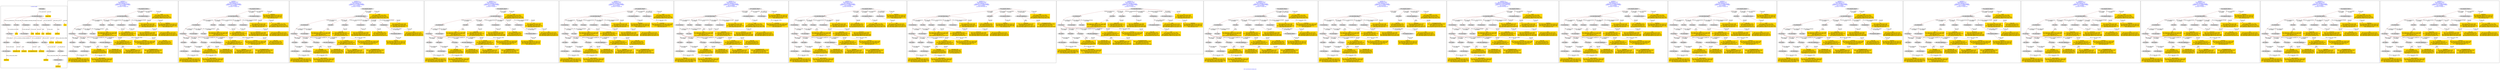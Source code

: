 digraph n0 {
fontcolor="blue"
remincross="true"
label="s26-s-san-francisco-moma.json"
subgraph cluster_0 {
label="1-correct model"
n2[style="filled",color="white",fillcolor="lightgray",label="E12_Production1"];
n3[style="filled",color="white",fillcolor="lightgray",label="E21_Person1"];
n4[style="filled",color="white",fillcolor="lightgray",label="E69_Death1"];
n5[style="filled",color="white",fillcolor="lightgray",label="E74_Group1"];
n6[style="filled",color="white",fillcolor="lightgray",label="E82_Actor_Appellation1"];
n7[style="filled",color="white",fillcolor="lightgray",label="E67_Birth1"];
n8[shape="plaintext",style="filled",fillcolor="gold",label="artistURI"];
n9[style="filled",color="white",fillcolor="lightgray",label="E22_Man-Made_Object1"];
n10[style="filled",color="white",fillcolor="lightgray",label="E35_Title1"];
n11[style="filled",color="white",fillcolor="lightgray",label="E8_Acquisition1"];
n12[style="filled",color="white",fillcolor="lightgray",label="E55_Type1"];
n13[style="filled",color="white",fillcolor="lightgray",label="E54_Dimension1"];
n14[style="filled",color="white",fillcolor="lightgray",label="E78_Collection1"];
n15[shape="plaintext",style="filled",fillcolor="gold",label="url"];
n16[shape="plaintext",style="filled",fillcolor="gold",label="title"];
n17[style="filled",color="white",fillcolor="lightgray",label="E38_Image1"];
n18[shape="plaintext",style="filled",fillcolor="gold",label="image-URL"];
n19[style="filled",color="white",fillcolor="lightgray",label="E48_Place_Name1"];
n20[shape="plaintext",style="filled",fillcolor="gold",label="birthPlace"];
n21[style="filled",color="white",fillcolor="lightgray",label="E52_Time-Span1"];
n22[shape="plaintext",style="filled",fillcolor="gold",label="birthYear"];
n23[style="filled",color="white",fillcolor="lightgray",label="E52_Time-Span2"];
n24[shape="plaintext",style="filled",fillcolor="gold",label="deathYear"];
n25[style="filled",color="white",fillcolor="lightgray",label="E52_Time-Span3"];
n26[shape="plaintext",style="filled",fillcolor="gold",label="when-acquired"];
n27[style="filled",color="white",fillcolor="lightgray",label="E53_Place1"];
n28[shape="plaintext",style="filled",fillcolor="gold",label="dimensions"];
n29[shape="plaintext",style="filled",fillcolor="gold",label="Type_URI"];
n30[shape="plaintext",style="filled",fillcolor="gold",label="type"];
n31[shape="plaintext",style="filled",fillcolor="gold",label="nationality_URI"];
n32[shape="plaintext",style="filled",fillcolor="gold",label="nationality"];
n33[shape="plaintext",style="filled",fillcolor="gold",label="collection"];
n34[shape="plaintext",style="filled",fillcolor="gold",label="artistAppellationURI"];
n35[shape="plaintext",style="filled",fillcolor="gold",label="artistName"];
n36[shape="plaintext",style="filled",fillcolor="gold",label="credit"];
}
subgraph cluster_1 {
label="candidate 0\nlink coherence:0.9375\nnode coherence:1.0\nconfidence:0.4767095673096092\nmapping score:0.5130698557698697\ncost:130.9993\n-precision:0.72-recall:0.68"
n38[style="filled",color="white",fillcolor="lightgray",label="E12_Production1"];
n39[style="filled",color="white",fillcolor="lightgray",label="E21_Person1"];
n40[style="filled",color="white",fillcolor="lightgray",label="E52_Time-Span2"];
n41[style="filled",color="white",fillcolor="lightgray",label="E55_Type1"];
n42[style="filled",color="white",fillcolor="lightgray",label="E67_Birth1"];
n43[style="filled",color="white",fillcolor="lightgray",label="E69_Death1"];
n44[style="filled",color="white",fillcolor="lightgray",label="E74_Group1"];
n45[style="filled",color="white",fillcolor="lightgray",label="E82_Actor_Appellation1"];
n46[style="filled",color="white",fillcolor="lightgray",label="E22_Man-Made_Object1"];
n47[style="filled",color="white",fillcolor="lightgray",label="E35_Title1"];
n48[style="filled",color="white",fillcolor="lightgray",label="E38_Image1"];
n49[style="filled",color="white",fillcolor="lightgray",label="E54_Dimension1"];
n50[style="filled",color="white",fillcolor="lightgray",label="E8_Acquisition1"];
n51[style="filled",color="white",fillcolor="lightgray",label="E33_Linguistic_Object2"];
n52[style="filled",color="white",fillcolor="lightgray",label="E52_Time-Span1"];
n53[style="filled",color="white",fillcolor="lightgray",label="E52_Time-Span3"];
n54[style="filled",color="white",fillcolor="lightgray",label="E33_Linguistic_Object1"];
n55[shape="plaintext",style="filled",fillcolor="gold",label="Type_URI\n[E55_Type,classLink,0.593]\n[E57_Material,classLink,0.219]\n[E74_Group,classLink,0.167]\n[E8_Acquisition,P3_has_note,0.021]"];
n56[shape="plaintext",style="filled",fillcolor="gold",label="artistName\n[E82_Actor_Appellation,label,0.285]\n[E30_Right,P3_has_note,0.274]\n[E73_Information_Object,P3_has_note,0.23]\n[E22_Man-Made_Object,P3_has_note,0.211]"];
n57[shape="plaintext",style="filled",fillcolor="gold",label="birthYear\n[E52_Time-Span,P82b_end_of_the_end,0.367]\n[E52_Time-Span,P82_at_some_time_within,0.357]\n[E52_Time-Span,P82a_begin_of_the_begin,0.194]\n[E12_Production,P3_has_note,0.081]"];
n58[shape="plaintext",style="filled",fillcolor="gold",label="title\n[E73_Information_Object,P3_has_note,0.308]\n[E22_Man-Made_Object,P3_has_note,0.297]\n[E35_Title,label,0.251]\n[E33_Linguistic_Object,P3_has_note,0.144]"];
n59[shape="plaintext",style="filled",fillcolor="gold",label="nationality\n[E74_Group,label,0.533]\n[E74_Group,classLink,0.304]\n[E8_Acquisition,P3_has_note,0.089]\n[E30_Right,P3_has_note,0.075]"];
n60[shape="plaintext",style="filled",fillcolor="gold",label="when-acquired\n[E52_Time-Span,P82_at_some_time_within,0.484]\n[E52_Time-Span,P82b_end_of_the_end,0.293]\n[E38_Image,classLink,0.125]\n[E22_Man-Made_Object,classLink,0.097]"];
n61[shape="plaintext",style="filled",fillcolor="gold",label="url\n[E78_Collection,classLink,0.309]\n[E30_Right,P3_has_note,0.258]\n[E22_Man-Made_Object,classLink,0.225]\n[E38_Image,classLink,0.207]"];
n62[shape="plaintext",style="filled",fillcolor="gold",label="credit\n[E30_Right,P3_has_note,0.399]\n[E8_Acquisition,P3_has_note,0.358]\n[E33_Linguistic_Object,P3_has_note,0.136]\n[E73_Information_Object,P3_has_note,0.107]"];
n63[shape="plaintext",style="filled",fillcolor="gold",label="image-URL\n[E38_Image,classLink,0.587]\n[E22_Man-Made_Object,classLink,0.167]\n[E39_Actor,classLink,0.144]\n[E78_Collection,classLink,0.102]"];
n64[shape="plaintext",style="filled",fillcolor="gold",label="type\n[E8_Acquisition,P3_has_note,0.544]\n[E33_Linguistic_Object,P3_has_note,0.2]\n[E73_Information_Object,P3_has_note,0.13]\n[E22_Man-Made_Object,P3_has_note,0.127]"];
n65[shape="plaintext",style="filled",fillcolor="gold",label="nationality_URI\n[E74_Group,classLink,0.637]\n[E55_Type,classLink,0.209]\n[E57_Material,classLink,0.119]\n[E74_Group,label,0.035]"];
n66[shape="plaintext",style="filled",fillcolor="gold",label="artistURI\n[E21_Person,classLink,0.474]\n[E82_Actor_Appellation,classLink,0.282]\n[E30_Right,P3_has_note,0.174]\n[E73_Information_Object,P3_has_note,0.07]"];
n67[shape="plaintext",style="filled",fillcolor="gold",label="birthPlace\n[E73_Information_Object,P3_has_note,0.272]\n[E22_Man-Made_Object,P3_has_note,0.26]\n[E33_Linguistic_Object,P3_has_note,0.249]\n[E35_Title,label,0.219]"];
n68[shape="plaintext",style="filled",fillcolor="gold",label="dimensions\n[E54_Dimension,P3_has_note,0.896]\n[E82_Actor_Appellation,label,0.047]\n[E73_Information_Object,P3_has_note,0.028]\n[E22_Man-Made_Object,P3_has_note,0.028]"];
n69[shape="plaintext",style="filled",fillcolor="gold",label="deathYear\n[E52_Time-Span,P82_at_some_time_within,0.438]\n[E52_Time-Span,P82b_end_of_the_end,0.338]\n[E12_Production,P3_has_note,0.155]\n[E35_Title,label,0.07]"];
n70[shape="plaintext",style="filled",fillcolor="gold",label="artistAppellationURI\n[E82_Actor_Appellation,classLink,0.939]\n[E21_Person,classLink,0.041]\n[E30_Right,P3_has_note,0.015]\n[E33_Linguistic_Object,P3_has_note,0.006]"];
}
subgraph cluster_2 {
label="candidate 1\nlink coherence:0.9375\nnode coherence:1.0\nconfidence:0.4767095673096092\nmapping score:0.5130698557698697\ncost:130.99931\n-precision:0.72-recall:0.68"
n72[style="filled",color="white",fillcolor="lightgray",label="E12_Production1"];
n73[style="filled",color="white",fillcolor="lightgray",label="E21_Person1"];
n74[style="filled",color="white",fillcolor="lightgray",label="E52_Time-Span2"];
n75[style="filled",color="white",fillcolor="lightgray",label="E55_Type1"];
n76[style="filled",color="white",fillcolor="lightgray",label="E67_Birth1"];
n77[style="filled",color="white",fillcolor="lightgray",label="E69_Death1"];
n78[style="filled",color="white",fillcolor="lightgray",label="E74_Group1"];
n79[style="filled",color="white",fillcolor="lightgray",label="E82_Actor_Appellation1"];
n80[style="filled",color="white",fillcolor="lightgray",label="E22_Man-Made_Object1"];
n81[style="filled",color="white",fillcolor="lightgray",label="E35_Title1"];
n82[style="filled",color="white",fillcolor="lightgray",label="E38_Image1"];
n83[style="filled",color="white",fillcolor="lightgray",label="E54_Dimension1"];
n84[style="filled",color="white",fillcolor="lightgray",label="E8_Acquisition1"];
n85[style="filled",color="white",fillcolor="lightgray",label="E33_Linguistic_Object1"];
n86[style="filled",color="white",fillcolor="lightgray",label="E52_Time-Span1"];
n87[style="filled",color="white",fillcolor="lightgray",label="E52_Time-Span3"];
n88[style="filled",color="white",fillcolor="lightgray",label="E33_Linguistic_Object2"];
n89[shape="plaintext",style="filled",fillcolor="gold",label="Type_URI\n[E55_Type,classLink,0.593]\n[E57_Material,classLink,0.219]\n[E74_Group,classLink,0.167]\n[E8_Acquisition,P3_has_note,0.021]"];
n90[shape="plaintext",style="filled",fillcolor="gold",label="artistName\n[E82_Actor_Appellation,label,0.285]\n[E30_Right,P3_has_note,0.274]\n[E73_Information_Object,P3_has_note,0.23]\n[E22_Man-Made_Object,P3_has_note,0.211]"];
n91[shape="plaintext",style="filled",fillcolor="gold",label="birthYear\n[E52_Time-Span,P82b_end_of_the_end,0.367]\n[E52_Time-Span,P82_at_some_time_within,0.357]\n[E52_Time-Span,P82a_begin_of_the_begin,0.194]\n[E12_Production,P3_has_note,0.081]"];
n92[shape="plaintext",style="filled",fillcolor="gold",label="title\n[E73_Information_Object,P3_has_note,0.308]\n[E22_Man-Made_Object,P3_has_note,0.297]\n[E35_Title,label,0.251]\n[E33_Linguistic_Object,P3_has_note,0.144]"];
n93[shape="plaintext",style="filled",fillcolor="gold",label="nationality\n[E74_Group,label,0.533]\n[E74_Group,classLink,0.304]\n[E8_Acquisition,P3_has_note,0.089]\n[E30_Right,P3_has_note,0.075]"];
n94[shape="plaintext",style="filled",fillcolor="gold",label="when-acquired\n[E52_Time-Span,P82_at_some_time_within,0.484]\n[E52_Time-Span,P82b_end_of_the_end,0.293]\n[E38_Image,classLink,0.125]\n[E22_Man-Made_Object,classLink,0.097]"];
n95[shape="plaintext",style="filled",fillcolor="gold",label="url\n[E78_Collection,classLink,0.309]\n[E30_Right,P3_has_note,0.258]\n[E22_Man-Made_Object,classLink,0.225]\n[E38_Image,classLink,0.207]"];
n96[shape="plaintext",style="filled",fillcolor="gold",label="credit\n[E30_Right,P3_has_note,0.399]\n[E8_Acquisition,P3_has_note,0.358]\n[E33_Linguistic_Object,P3_has_note,0.136]\n[E73_Information_Object,P3_has_note,0.107]"];
n97[shape="plaintext",style="filled",fillcolor="gold",label="image-URL\n[E38_Image,classLink,0.587]\n[E22_Man-Made_Object,classLink,0.167]\n[E39_Actor,classLink,0.144]\n[E78_Collection,classLink,0.102]"];
n98[shape="plaintext",style="filled",fillcolor="gold",label="type\n[E8_Acquisition,P3_has_note,0.544]\n[E33_Linguistic_Object,P3_has_note,0.2]\n[E73_Information_Object,P3_has_note,0.13]\n[E22_Man-Made_Object,P3_has_note,0.127]"];
n99[shape="plaintext",style="filled",fillcolor="gold",label="nationality_URI\n[E74_Group,classLink,0.637]\n[E55_Type,classLink,0.209]\n[E57_Material,classLink,0.119]\n[E74_Group,label,0.035]"];
n100[shape="plaintext",style="filled",fillcolor="gold",label="artistURI\n[E21_Person,classLink,0.474]\n[E82_Actor_Appellation,classLink,0.282]\n[E30_Right,P3_has_note,0.174]\n[E73_Information_Object,P3_has_note,0.07]"];
n101[shape="plaintext",style="filled",fillcolor="gold",label="birthPlace\n[E73_Information_Object,P3_has_note,0.272]\n[E22_Man-Made_Object,P3_has_note,0.26]\n[E33_Linguistic_Object,P3_has_note,0.249]\n[E35_Title,label,0.219]"];
n102[shape="plaintext",style="filled",fillcolor="gold",label="dimensions\n[E54_Dimension,P3_has_note,0.896]\n[E82_Actor_Appellation,label,0.047]\n[E73_Information_Object,P3_has_note,0.028]\n[E22_Man-Made_Object,P3_has_note,0.028]"];
n103[shape="plaintext",style="filled",fillcolor="gold",label="deathYear\n[E52_Time-Span,P82_at_some_time_within,0.438]\n[E52_Time-Span,P82b_end_of_the_end,0.338]\n[E12_Production,P3_has_note,0.155]\n[E35_Title,label,0.07]"];
n104[shape="plaintext",style="filled",fillcolor="gold",label="artistAppellationURI\n[E82_Actor_Appellation,classLink,0.939]\n[E21_Person,classLink,0.041]\n[E30_Right,P3_has_note,0.015]\n[E33_Linguistic_Object,P3_has_note,0.006]"];
}
subgraph cluster_3 {
label="candidate 10\nlink coherence:0.90625\nnode coherence:1.0\nconfidence:0.4767095673096092\nmapping score:0.5130698557698697\ncost:131.009332\n-precision:0.75-recall:0.71"
n106[style="filled",color="white",fillcolor="lightgray",label="E12_Production1"];
n107[style="filled",color="white",fillcolor="lightgray",label="E21_Person1"];
n108[style="filled",color="white",fillcolor="lightgray",label="E52_Time-Span2"];
n109[style="filled",color="white",fillcolor="lightgray",label="E67_Birth1"];
n110[style="filled",color="white",fillcolor="lightgray",label="E69_Death1"];
n111[style="filled",color="white",fillcolor="lightgray",label="E74_Group1"];
n112[style="filled",color="white",fillcolor="lightgray",label="E82_Actor_Appellation1"];
n113[style="filled",color="white",fillcolor="lightgray",label="E22_Man-Made_Object1"];
n114[style="filled",color="white",fillcolor="lightgray",label="E35_Title1"];
n115[style="filled",color="white",fillcolor="lightgray",label="E38_Image1"];
n116[style="filled",color="white",fillcolor="lightgray",label="E54_Dimension1"];
n117[style="filled",color="white",fillcolor="lightgray",label="E55_Type2"];
n118[style="filled",color="white",fillcolor="lightgray",label="E8_Acquisition1"];
n119[style="filled",color="white",fillcolor="lightgray",label="E33_Linguistic_Object2"];
n120[style="filled",color="white",fillcolor="lightgray",label="E52_Time-Span1"];
n121[style="filled",color="white",fillcolor="lightgray",label="E52_Time-Span3"];
n122[style="filled",color="white",fillcolor="lightgray",label="E33_Linguistic_Object1"];
n123[shape="plaintext",style="filled",fillcolor="gold",label="artistName\n[E82_Actor_Appellation,label,0.285]\n[E30_Right,P3_has_note,0.274]\n[E73_Information_Object,P3_has_note,0.23]\n[E22_Man-Made_Object,P3_has_note,0.211]"];
n124[shape="plaintext",style="filled",fillcolor="gold",label="birthYear\n[E52_Time-Span,P82b_end_of_the_end,0.367]\n[E52_Time-Span,P82_at_some_time_within,0.357]\n[E52_Time-Span,P82a_begin_of_the_begin,0.194]\n[E12_Production,P3_has_note,0.081]"];
n125[shape="plaintext",style="filled",fillcolor="gold",label="title\n[E73_Information_Object,P3_has_note,0.308]\n[E22_Man-Made_Object,P3_has_note,0.297]\n[E35_Title,label,0.251]\n[E33_Linguistic_Object,P3_has_note,0.144]"];
n126[shape="plaintext",style="filled",fillcolor="gold",label="nationality\n[E74_Group,label,0.533]\n[E74_Group,classLink,0.304]\n[E8_Acquisition,P3_has_note,0.089]\n[E30_Right,P3_has_note,0.075]"];
n127[shape="plaintext",style="filled",fillcolor="gold",label="when-acquired\n[E52_Time-Span,P82_at_some_time_within,0.484]\n[E52_Time-Span,P82b_end_of_the_end,0.293]\n[E38_Image,classLink,0.125]\n[E22_Man-Made_Object,classLink,0.097]"];
n128[shape="plaintext",style="filled",fillcolor="gold",label="url\n[E78_Collection,classLink,0.309]\n[E30_Right,P3_has_note,0.258]\n[E22_Man-Made_Object,classLink,0.225]\n[E38_Image,classLink,0.207]"];
n129[shape="plaintext",style="filled",fillcolor="gold",label="credit\n[E30_Right,P3_has_note,0.399]\n[E8_Acquisition,P3_has_note,0.358]\n[E33_Linguistic_Object,P3_has_note,0.136]\n[E73_Information_Object,P3_has_note,0.107]"];
n130[shape="plaintext",style="filled",fillcolor="gold",label="image-URL\n[E38_Image,classLink,0.587]\n[E22_Man-Made_Object,classLink,0.167]\n[E39_Actor,classLink,0.144]\n[E78_Collection,classLink,0.102]"];
n131[shape="plaintext",style="filled",fillcolor="gold",label="type\n[E8_Acquisition,P3_has_note,0.544]\n[E33_Linguistic_Object,P3_has_note,0.2]\n[E73_Information_Object,P3_has_note,0.13]\n[E22_Man-Made_Object,P3_has_note,0.127]"];
n132[shape="plaintext",style="filled",fillcolor="gold",label="nationality_URI\n[E74_Group,classLink,0.637]\n[E55_Type,classLink,0.209]\n[E57_Material,classLink,0.119]\n[E74_Group,label,0.035]"];
n133[shape="plaintext",style="filled",fillcolor="gold",label="artistURI\n[E21_Person,classLink,0.474]\n[E82_Actor_Appellation,classLink,0.282]\n[E30_Right,P3_has_note,0.174]\n[E73_Information_Object,P3_has_note,0.07]"];
n134[shape="plaintext",style="filled",fillcolor="gold",label="birthPlace\n[E73_Information_Object,P3_has_note,0.272]\n[E22_Man-Made_Object,P3_has_note,0.26]\n[E33_Linguistic_Object,P3_has_note,0.249]\n[E35_Title,label,0.219]"];
n135[shape="plaintext",style="filled",fillcolor="gold",label="dimensions\n[E54_Dimension,P3_has_note,0.896]\n[E82_Actor_Appellation,label,0.047]\n[E73_Information_Object,P3_has_note,0.028]\n[E22_Man-Made_Object,P3_has_note,0.028]"];
n136[shape="plaintext",style="filled",fillcolor="gold",label="deathYear\n[E52_Time-Span,P82_at_some_time_within,0.438]\n[E52_Time-Span,P82b_end_of_the_end,0.338]\n[E12_Production,P3_has_note,0.155]\n[E35_Title,label,0.07]"];
n137[shape="plaintext",style="filled",fillcolor="gold",label="artistAppellationURI\n[E82_Actor_Appellation,classLink,0.939]\n[E21_Person,classLink,0.041]\n[E30_Right,P3_has_note,0.015]\n[E33_Linguistic_Object,P3_has_note,0.006]"];
n138[shape="plaintext",style="filled",fillcolor="gold",label="Type_URI\n[E55_Type,classLink,0.593]\n[E57_Material,classLink,0.219]\n[E74_Group,classLink,0.167]\n[E8_Acquisition,P3_has_note,0.021]"];
}
subgraph cluster_4 {
label="candidate 11\nlink coherence:0.90625\nnode coherence:1.0\nconfidence:0.4767095673096092\nmapping score:0.5130698557698697\ncost:131.009352\n-precision:0.75-recall:0.71"
n140[style="filled",color="white",fillcolor="lightgray",label="E12_Production1"];
n141[style="filled",color="white",fillcolor="lightgray",label="E21_Person1"];
n142[style="filled",color="white",fillcolor="lightgray",label="E52_Time-Span2"];
n143[style="filled",color="white",fillcolor="lightgray",label="E67_Birth1"];
n144[style="filled",color="white",fillcolor="lightgray",label="E69_Death1"];
n145[style="filled",color="white",fillcolor="lightgray",label="E74_Group1"];
n146[style="filled",color="white",fillcolor="lightgray",label="E82_Actor_Appellation1"];
n147[style="filled",color="white",fillcolor="lightgray",label="E22_Man-Made_Object1"];
n148[style="filled",color="white",fillcolor="lightgray",label="E35_Title1"];
n149[style="filled",color="white",fillcolor="lightgray",label="E38_Image1"];
n150[style="filled",color="white",fillcolor="lightgray",label="E54_Dimension1"];
n151[style="filled",color="white",fillcolor="lightgray",label="E55_Type3"];
n152[style="filled",color="white",fillcolor="lightgray",label="E8_Acquisition1"];
n153[style="filled",color="white",fillcolor="lightgray",label="E33_Linguistic_Object2"];
n154[style="filled",color="white",fillcolor="lightgray",label="E52_Time-Span1"];
n155[style="filled",color="white",fillcolor="lightgray",label="E52_Time-Span3"];
n156[style="filled",color="white",fillcolor="lightgray",label="E33_Linguistic_Object1"];
n157[shape="plaintext",style="filled",fillcolor="gold",label="Type_URI\n[E55_Type,classLink,0.593]\n[E57_Material,classLink,0.219]\n[E74_Group,classLink,0.167]\n[E8_Acquisition,P3_has_note,0.021]"];
n158[shape="plaintext",style="filled",fillcolor="gold",label="artistName\n[E82_Actor_Appellation,label,0.285]\n[E30_Right,P3_has_note,0.274]\n[E73_Information_Object,P3_has_note,0.23]\n[E22_Man-Made_Object,P3_has_note,0.211]"];
n159[shape="plaintext",style="filled",fillcolor="gold",label="birthYear\n[E52_Time-Span,P82b_end_of_the_end,0.367]\n[E52_Time-Span,P82_at_some_time_within,0.357]\n[E52_Time-Span,P82a_begin_of_the_begin,0.194]\n[E12_Production,P3_has_note,0.081]"];
n160[shape="plaintext",style="filled",fillcolor="gold",label="title\n[E73_Information_Object,P3_has_note,0.308]\n[E22_Man-Made_Object,P3_has_note,0.297]\n[E35_Title,label,0.251]\n[E33_Linguistic_Object,P3_has_note,0.144]"];
n161[shape="plaintext",style="filled",fillcolor="gold",label="nationality\n[E74_Group,label,0.533]\n[E74_Group,classLink,0.304]\n[E8_Acquisition,P3_has_note,0.089]\n[E30_Right,P3_has_note,0.075]"];
n162[shape="plaintext",style="filled",fillcolor="gold",label="when-acquired\n[E52_Time-Span,P82_at_some_time_within,0.484]\n[E52_Time-Span,P82b_end_of_the_end,0.293]\n[E38_Image,classLink,0.125]\n[E22_Man-Made_Object,classLink,0.097]"];
n163[shape="plaintext",style="filled",fillcolor="gold",label="url\n[E78_Collection,classLink,0.309]\n[E30_Right,P3_has_note,0.258]\n[E22_Man-Made_Object,classLink,0.225]\n[E38_Image,classLink,0.207]"];
n164[shape="plaintext",style="filled",fillcolor="gold",label="credit\n[E30_Right,P3_has_note,0.399]\n[E8_Acquisition,P3_has_note,0.358]\n[E33_Linguistic_Object,P3_has_note,0.136]\n[E73_Information_Object,P3_has_note,0.107]"];
n165[shape="plaintext",style="filled",fillcolor="gold",label="image-URL\n[E38_Image,classLink,0.587]\n[E22_Man-Made_Object,classLink,0.167]\n[E39_Actor,classLink,0.144]\n[E78_Collection,classLink,0.102]"];
n166[shape="plaintext",style="filled",fillcolor="gold",label="type\n[E8_Acquisition,P3_has_note,0.544]\n[E33_Linguistic_Object,P3_has_note,0.2]\n[E73_Information_Object,P3_has_note,0.13]\n[E22_Man-Made_Object,P3_has_note,0.127]"];
n167[shape="plaintext",style="filled",fillcolor="gold",label="nationality_URI\n[E74_Group,classLink,0.637]\n[E55_Type,classLink,0.209]\n[E57_Material,classLink,0.119]\n[E74_Group,label,0.035]"];
n168[shape="plaintext",style="filled",fillcolor="gold",label="artistURI\n[E21_Person,classLink,0.474]\n[E82_Actor_Appellation,classLink,0.282]\n[E30_Right,P3_has_note,0.174]\n[E73_Information_Object,P3_has_note,0.07]"];
n169[shape="plaintext",style="filled",fillcolor="gold",label="birthPlace\n[E73_Information_Object,P3_has_note,0.272]\n[E22_Man-Made_Object,P3_has_note,0.26]\n[E33_Linguistic_Object,P3_has_note,0.249]\n[E35_Title,label,0.219]"];
n170[shape="plaintext",style="filled",fillcolor="gold",label="dimensions\n[E54_Dimension,P3_has_note,0.896]\n[E82_Actor_Appellation,label,0.047]\n[E73_Information_Object,P3_has_note,0.028]\n[E22_Man-Made_Object,P3_has_note,0.028]"];
n171[shape="plaintext",style="filled",fillcolor="gold",label="deathYear\n[E52_Time-Span,P82_at_some_time_within,0.438]\n[E52_Time-Span,P82b_end_of_the_end,0.338]\n[E12_Production,P3_has_note,0.155]\n[E35_Title,label,0.07]"];
n172[shape="plaintext",style="filled",fillcolor="gold",label="artistAppellationURI\n[E82_Actor_Appellation,classLink,0.939]\n[E21_Person,classLink,0.041]\n[E30_Right,P3_has_note,0.015]\n[E33_Linguistic_Object,P3_has_note,0.006]"];
}
subgraph cluster_5 {
label="candidate 12\nlink coherence:0.90625\nnode coherence:1.0\nconfidence:0.4767095673096092\nmapping score:0.5130698557698697\ncost:230.009352\n-precision:0.72-recall:0.68"
n174[style="filled",color="white",fillcolor="lightgray",label="E12_Production1"];
n175[style="filled",color="white",fillcolor="lightgray",label="E21_Person1"];
n176[style="filled",color="white",fillcolor="lightgray",label="E55_Type1"];
n177[style="filled",color="white",fillcolor="lightgray",label="E67_Birth1"];
n178[style="filled",color="white",fillcolor="lightgray",label="E69_Death1"];
n179[style="filled",color="white",fillcolor="lightgray",label="E74_Group1"];
n180[style="filled",color="white",fillcolor="lightgray",label="E82_Actor_Appellation1"];
n181[style="filled",color="white",fillcolor="lightgray",label="E22_Man-Made_Object1"];
n182[style="filled",color="white",fillcolor="lightgray",label="E35_Title1"];
n183[style="filled",color="white",fillcolor="lightgray",label="E38_Image1"];
n184[style="filled",color="white",fillcolor="lightgray",label="E54_Dimension1"];
n185[style="filled",color="white",fillcolor="lightgray",label="E8_Acquisition1"];
n186[style="filled",color="white",fillcolor="lightgray",label="E33_Linguistic_Object2"];
n187[style="filled",color="white",fillcolor="lightgray",label="E52_Time-Span1"];
n188[style="filled",color="white",fillcolor="lightgray",label="E52_Time-Span3"];
n189[style="filled",color="white",fillcolor="lightgray",label="E33_Linguistic_Object1"];
n190[style="filled",color="white",fillcolor="lightgray",label="E52_Time-Span2"];
n191[shape="plaintext",style="filled",fillcolor="gold",label="Type_URI\n[E55_Type,classLink,0.593]\n[E57_Material,classLink,0.219]\n[E74_Group,classLink,0.167]\n[E8_Acquisition,P3_has_note,0.021]"];
n192[shape="plaintext",style="filled",fillcolor="gold",label="artistName\n[E82_Actor_Appellation,label,0.285]\n[E30_Right,P3_has_note,0.274]\n[E73_Information_Object,P3_has_note,0.23]\n[E22_Man-Made_Object,P3_has_note,0.211]"];
n193[shape="plaintext",style="filled",fillcolor="gold",label="birthYear\n[E52_Time-Span,P82b_end_of_the_end,0.367]\n[E52_Time-Span,P82_at_some_time_within,0.357]\n[E52_Time-Span,P82a_begin_of_the_begin,0.194]\n[E12_Production,P3_has_note,0.081]"];
n194[shape="plaintext",style="filled",fillcolor="gold",label="title\n[E73_Information_Object,P3_has_note,0.308]\n[E22_Man-Made_Object,P3_has_note,0.297]\n[E35_Title,label,0.251]\n[E33_Linguistic_Object,P3_has_note,0.144]"];
n195[shape="plaintext",style="filled",fillcolor="gold",label="nationality\n[E74_Group,label,0.533]\n[E74_Group,classLink,0.304]\n[E8_Acquisition,P3_has_note,0.089]\n[E30_Right,P3_has_note,0.075]"];
n196[shape="plaintext",style="filled",fillcolor="gold",label="when-acquired\n[E52_Time-Span,P82_at_some_time_within,0.484]\n[E52_Time-Span,P82b_end_of_the_end,0.293]\n[E38_Image,classLink,0.125]\n[E22_Man-Made_Object,classLink,0.097]"];
n197[shape="plaintext",style="filled",fillcolor="gold",label="url\n[E78_Collection,classLink,0.309]\n[E30_Right,P3_has_note,0.258]\n[E22_Man-Made_Object,classLink,0.225]\n[E38_Image,classLink,0.207]"];
n198[shape="plaintext",style="filled",fillcolor="gold",label="credit\n[E30_Right,P3_has_note,0.399]\n[E8_Acquisition,P3_has_note,0.358]\n[E33_Linguistic_Object,P3_has_note,0.136]\n[E73_Information_Object,P3_has_note,0.107]"];
n199[shape="plaintext",style="filled",fillcolor="gold",label="image-URL\n[E38_Image,classLink,0.587]\n[E22_Man-Made_Object,classLink,0.167]\n[E39_Actor,classLink,0.144]\n[E78_Collection,classLink,0.102]"];
n200[shape="plaintext",style="filled",fillcolor="gold",label="type\n[E8_Acquisition,P3_has_note,0.544]\n[E33_Linguistic_Object,P3_has_note,0.2]\n[E73_Information_Object,P3_has_note,0.13]\n[E22_Man-Made_Object,P3_has_note,0.127]"];
n201[shape="plaintext",style="filled",fillcolor="gold",label="nationality_URI\n[E74_Group,classLink,0.637]\n[E55_Type,classLink,0.209]\n[E57_Material,classLink,0.119]\n[E74_Group,label,0.035]"];
n202[shape="plaintext",style="filled",fillcolor="gold",label="artistURI\n[E21_Person,classLink,0.474]\n[E82_Actor_Appellation,classLink,0.282]\n[E30_Right,P3_has_note,0.174]\n[E73_Information_Object,P3_has_note,0.07]"];
n203[shape="plaintext",style="filled",fillcolor="gold",label="birthPlace\n[E73_Information_Object,P3_has_note,0.272]\n[E22_Man-Made_Object,P3_has_note,0.26]\n[E33_Linguistic_Object,P3_has_note,0.249]\n[E35_Title,label,0.219]"];
n204[shape="plaintext",style="filled",fillcolor="gold",label="dimensions\n[E54_Dimension,P3_has_note,0.896]\n[E82_Actor_Appellation,label,0.047]\n[E73_Information_Object,P3_has_note,0.028]\n[E22_Man-Made_Object,P3_has_note,0.028]"];
n205[shape="plaintext",style="filled",fillcolor="gold",label="deathYear\n[E52_Time-Span,P82_at_some_time_within,0.438]\n[E52_Time-Span,P82b_end_of_the_end,0.338]\n[E12_Production,P3_has_note,0.155]\n[E35_Title,label,0.07]"];
n206[shape="plaintext",style="filled",fillcolor="gold",label="artistAppellationURI\n[E82_Actor_Appellation,classLink,0.939]\n[E21_Person,classLink,0.041]\n[E30_Right,P3_has_note,0.015]\n[E33_Linguistic_Object,P3_has_note,0.006]"];
}
subgraph cluster_6 {
label="candidate 13\nlink coherence:0.90625\nnode coherence:1.0\nconfidence:0.4767095673096092\nmapping score:0.5130698557698697\ncost:230.009362\n-precision:0.72-recall:0.68"
n208[style="filled",color="white",fillcolor="lightgray",label="E12_Production1"];
n209[style="filled",color="white",fillcolor="lightgray",label="E21_Person1"];
n210[style="filled",color="white",fillcolor="lightgray",label="E55_Type1"];
n211[style="filled",color="white",fillcolor="lightgray",label="E67_Birth1"];
n212[style="filled",color="white",fillcolor="lightgray",label="E69_Death1"];
n213[style="filled",color="white",fillcolor="lightgray",label="E74_Group1"];
n214[style="filled",color="white",fillcolor="lightgray",label="E82_Actor_Appellation1"];
n215[style="filled",color="white",fillcolor="lightgray",label="E22_Man-Made_Object1"];
n216[style="filled",color="white",fillcolor="lightgray",label="E35_Title1"];
n217[style="filled",color="white",fillcolor="lightgray",label="E38_Image1"];
n218[style="filled",color="white",fillcolor="lightgray",label="E54_Dimension1"];
n219[style="filled",color="white",fillcolor="lightgray",label="E8_Acquisition1"];
n220[style="filled",color="white",fillcolor="lightgray",label="E33_Linguistic_Object1"];
n221[style="filled",color="white",fillcolor="lightgray",label="E52_Time-Span1"];
n222[style="filled",color="white",fillcolor="lightgray",label="E52_Time-Span3"];
n223[style="filled",color="white",fillcolor="lightgray",label="E33_Linguistic_Object2"];
n224[style="filled",color="white",fillcolor="lightgray",label="E52_Time-Span2"];
n225[shape="plaintext",style="filled",fillcolor="gold",label="Type_URI\n[E55_Type,classLink,0.593]\n[E57_Material,classLink,0.219]\n[E74_Group,classLink,0.167]\n[E8_Acquisition,P3_has_note,0.021]"];
n226[shape="plaintext",style="filled",fillcolor="gold",label="artistName\n[E82_Actor_Appellation,label,0.285]\n[E30_Right,P3_has_note,0.274]\n[E73_Information_Object,P3_has_note,0.23]\n[E22_Man-Made_Object,P3_has_note,0.211]"];
n227[shape="plaintext",style="filled",fillcolor="gold",label="birthYear\n[E52_Time-Span,P82b_end_of_the_end,0.367]\n[E52_Time-Span,P82_at_some_time_within,0.357]\n[E52_Time-Span,P82a_begin_of_the_begin,0.194]\n[E12_Production,P3_has_note,0.081]"];
n228[shape="plaintext",style="filled",fillcolor="gold",label="title\n[E73_Information_Object,P3_has_note,0.308]\n[E22_Man-Made_Object,P3_has_note,0.297]\n[E35_Title,label,0.251]\n[E33_Linguistic_Object,P3_has_note,0.144]"];
n229[shape="plaintext",style="filled",fillcolor="gold",label="nationality\n[E74_Group,label,0.533]\n[E74_Group,classLink,0.304]\n[E8_Acquisition,P3_has_note,0.089]\n[E30_Right,P3_has_note,0.075]"];
n230[shape="plaintext",style="filled",fillcolor="gold",label="when-acquired\n[E52_Time-Span,P82_at_some_time_within,0.484]\n[E52_Time-Span,P82b_end_of_the_end,0.293]\n[E38_Image,classLink,0.125]\n[E22_Man-Made_Object,classLink,0.097]"];
n231[shape="plaintext",style="filled",fillcolor="gold",label="url\n[E78_Collection,classLink,0.309]\n[E30_Right,P3_has_note,0.258]\n[E22_Man-Made_Object,classLink,0.225]\n[E38_Image,classLink,0.207]"];
n232[shape="plaintext",style="filled",fillcolor="gold",label="credit\n[E30_Right,P3_has_note,0.399]\n[E8_Acquisition,P3_has_note,0.358]\n[E33_Linguistic_Object,P3_has_note,0.136]\n[E73_Information_Object,P3_has_note,0.107]"];
n233[shape="plaintext",style="filled",fillcolor="gold",label="image-URL\n[E38_Image,classLink,0.587]\n[E22_Man-Made_Object,classLink,0.167]\n[E39_Actor,classLink,0.144]\n[E78_Collection,classLink,0.102]"];
n234[shape="plaintext",style="filled",fillcolor="gold",label="type\n[E8_Acquisition,P3_has_note,0.544]\n[E33_Linguistic_Object,P3_has_note,0.2]\n[E73_Information_Object,P3_has_note,0.13]\n[E22_Man-Made_Object,P3_has_note,0.127]"];
n235[shape="plaintext",style="filled",fillcolor="gold",label="nationality_URI\n[E74_Group,classLink,0.637]\n[E55_Type,classLink,0.209]\n[E57_Material,classLink,0.119]\n[E74_Group,label,0.035]"];
n236[shape="plaintext",style="filled",fillcolor="gold",label="artistURI\n[E21_Person,classLink,0.474]\n[E82_Actor_Appellation,classLink,0.282]\n[E30_Right,P3_has_note,0.174]\n[E73_Information_Object,P3_has_note,0.07]"];
n237[shape="plaintext",style="filled",fillcolor="gold",label="birthPlace\n[E73_Information_Object,P3_has_note,0.272]\n[E22_Man-Made_Object,P3_has_note,0.26]\n[E33_Linguistic_Object,P3_has_note,0.249]\n[E35_Title,label,0.219]"];
n238[shape="plaintext",style="filled",fillcolor="gold",label="dimensions\n[E54_Dimension,P3_has_note,0.896]\n[E82_Actor_Appellation,label,0.047]\n[E73_Information_Object,P3_has_note,0.028]\n[E22_Man-Made_Object,P3_has_note,0.028]"];
n239[shape="plaintext",style="filled",fillcolor="gold",label="deathYear\n[E52_Time-Span,P82_at_some_time_within,0.438]\n[E52_Time-Span,P82b_end_of_the_end,0.338]\n[E12_Production,P3_has_note,0.155]\n[E35_Title,label,0.07]"];
n240[shape="plaintext",style="filled",fillcolor="gold",label="artistAppellationURI\n[E82_Actor_Appellation,classLink,0.939]\n[E21_Person,classLink,0.041]\n[E30_Right,P3_has_note,0.015]\n[E33_Linguistic_Object,P3_has_note,0.006]"];
}
subgraph cluster_7 {
label="candidate 14\nlink coherence:0.90625\nnode coherence:1.0\nconfidence:0.4767095673096092\nmapping score:0.5130698557698697\ncost:230.009392\n-precision:0.69-recall:0.65"
n242[style="filled",color="white",fillcolor="lightgray",label="E12_Production1"];
n243[style="filled",color="white",fillcolor="lightgray",label="E21_Person1"];
n244[style="filled",color="white",fillcolor="lightgray",label="E52_Time-Span2"];
n245[style="filled",color="white",fillcolor="lightgray",label="E67_Birth1"];
n246[style="filled",color="white",fillcolor="lightgray",label="E69_Death1"];
n247[style="filled",color="white",fillcolor="lightgray",label="E74_Group1"];
n248[style="filled",color="white",fillcolor="lightgray",label="E82_Actor_Appellation1"];
n249[style="filled",color="white",fillcolor="lightgray",label="E22_Man-Made_Object1"];
n250[style="filled",color="white",fillcolor="lightgray",label="E35_Title1"];
n251[style="filled",color="white",fillcolor="lightgray",label="E38_Image1"];
n252[style="filled",color="white",fillcolor="lightgray",label="E54_Dimension1"];
n253[style="filled",color="white",fillcolor="lightgray",label="E33_Linguistic_Object1"];
n254[style="filled",color="white",fillcolor="lightgray",label="E55_Type3"];
n255[style="filled",color="white",fillcolor="lightgray",label="E52_Time-Span1"];
n256[style="filled",color="white",fillcolor="lightgray",label="E52_Time-Span3"];
n257[style="filled",color="white",fillcolor="lightgray",label="E33_Linguistic_Object2"];
n258[style="filled",color="white",fillcolor="lightgray",label="E8_Acquisition1"];
n259[shape="plaintext",style="filled",fillcolor="gold",label="Type_URI\n[E55_Type,classLink,0.593]\n[E57_Material,classLink,0.219]\n[E74_Group,classLink,0.167]\n[E8_Acquisition,P3_has_note,0.021]"];
n260[shape="plaintext",style="filled",fillcolor="gold",label="artistName\n[E82_Actor_Appellation,label,0.285]\n[E30_Right,P3_has_note,0.274]\n[E73_Information_Object,P3_has_note,0.23]\n[E22_Man-Made_Object,P3_has_note,0.211]"];
n261[shape="plaintext",style="filled",fillcolor="gold",label="birthYear\n[E52_Time-Span,P82b_end_of_the_end,0.367]\n[E52_Time-Span,P82_at_some_time_within,0.357]\n[E52_Time-Span,P82a_begin_of_the_begin,0.194]\n[E12_Production,P3_has_note,0.081]"];
n262[shape="plaintext",style="filled",fillcolor="gold",label="title\n[E73_Information_Object,P3_has_note,0.308]\n[E22_Man-Made_Object,P3_has_note,0.297]\n[E35_Title,label,0.251]\n[E33_Linguistic_Object,P3_has_note,0.144]"];
n263[shape="plaintext",style="filled",fillcolor="gold",label="nationality\n[E74_Group,label,0.533]\n[E74_Group,classLink,0.304]\n[E8_Acquisition,P3_has_note,0.089]\n[E30_Right,P3_has_note,0.075]"];
n264[shape="plaintext",style="filled",fillcolor="gold",label="when-acquired\n[E52_Time-Span,P82_at_some_time_within,0.484]\n[E52_Time-Span,P82b_end_of_the_end,0.293]\n[E38_Image,classLink,0.125]\n[E22_Man-Made_Object,classLink,0.097]"];
n265[shape="plaintext",style="filled",fillcolor="gold",label="url\n[E78_Collection,classLink,0.309]\n[E30_Right,P3_has_note,0.258]\n[E22_Man-Made_Object,classLink,0.225]\n[E38_Image,classLink,0.207]"];
n266[shape="plaintext",style="filled",fillcolor="gold",label="credit\n[E30_Right,P3_has_note,0.399]\n[E8_Acquisition,P3_has_note,0.358]\n[E33_Linguistic_Object,P3_has_note,0.136]\n[E73_Information_Object,P3_has_note,0.107]"];
n267[shape="plaintext",style="filled",fillcolor="gold",label="image-URL\n[E38_Image,classLink,0.587]\n[E22_Man-Made_Object,classLink,0.167]\n[E39_Actor,classLink,0.144]\n[E78_Collection,classLink,0.102]"];
n268[shape="plaintext",style="filled",fillcolor="gold",label="type\n[E8_Acquisition,P3_has_note,0.544]\n[E33_Linguistic_Object,P3_has_note,0.2]\n[E73_Information_Object,P3_has_note,0.13]\n[E22_Man-Made_Object,P3_has_note,0.127]"];
n269[shape="plaintext",style="filled",fillcolor="gold",label="nationality_URI\n[E74_Group,classLink,0.637]\n[E55_Type,classLink,0.209]\n[E57_Material,classLink,0.119]\n[E74_Group,label,0.035]"];
n270[shape="plaintext",style="filled",fillcolor="gold",label="artistURI\n[E21_Person,classLink,0.474]\n[E82_Actor_Appellation,classLink,0.282]\n[E30_Right,P3_has_note,0.174]\n[E73_Information_Object,P3_has_note,0.07]"];
n271[shape="plaintext",style="filled",fillcolor="gold",label="birthPlace\n[E73_Information_Object,P3_has_note,0.272]\n[E22_Man-Made_Object,P3_has_note,0.26]\n[E33_Linguistic_Object,P3_has_note,0.249]\n[E35_Title,label,0.219]"];
n272[shape="plaintext",style="filled",fillcolor="gold",label="dimensions\n[E54_Dimension,P3_has_note,0.896]\n[E82_Actor_Appellation,label,0.047]\n[E73_Information_Object,P3_has_note,0.028]\n[E22_Man-Made_Object,P3_has_note,0.028]"];
n273[shape="plaintext",style="filled",fillcolor="gold",label="deathYear\n[E52_Time-Span,P82_at_some_time_within,0.438]\n[E52_Time-Span,P82b_end_of_the_end,0.338]\n[E12_Production,P3_has_note,0.155]\n[E35_Title,label,0.07]"];
n274[shape="plaintext",style="filled",fillcolor="gold",label="artistAppellationURI\n[E82_Actor_Appellation,classLink,0.939]\n[E21_Person,classLink,0.041]\n[E30_Right,P3_has_note,0.015]\n[E33_Linguistic_Object,P3_has_note,0.006]"];
}
subgraph cluster_8 {
label="candidate 15\nlink coherence:0.90625\nnode coherence:1.0\nconfidence:0.4767095673096092\nmapping score:0.5130698557698697\ncost:230.009412\n-precision:0.69-recall:0.65"
n276[style="filled",color="white",fillcolor="lightgray",label="E12_Production1"];
n277[style="filled",color="white",fillcolor="lightgray",label="E21_Person1"];
n278[style="filled",color="white",fillcolor="lightgray",label="E52_Time-Span2"];
n279[style="filled",color="white",fillcolor="lightgray",label="E67_Birth1"];
n280[style="filled",color="white",fillcolor="lightgray",label="E69_Death1"];
n281[style="filled",color="white",fillcolor="lightgray",label="E74_Group1"];
n282[style="filled",color="white",fillcolor="lightgray",label="E22_Man-Made_Object1"];
n283[style="filled",color="white",fillcolor="lightgray",label="E35_Title1"];
n284[style="filled",color="white",fillcolor="lightgray",label="E38_Image1"];
n285[style="filled",color="white",fillcolor="lightgray",label="E54_Dimension1"];
n286[style="filled",color="white",fillcolor="lightgray",label="E8_Acquisition1"];
n287[style="filled",color="white",fillcolor="lightgray",label="E33_Linguistic_Object2"];
n288[style="filled",color="white",fillcolor="lightgray",label="E55_Type2"];
n289[style="filled",color="white",fillcolor="lightgray",label="E52_Time-Span1"];
n290[style="filled",color="white",fillcolor="lightgray",label="E52_Time-Span3"];
n291[style="filled",color="white",fillcolor="lightgray",label="E33_Linguistic_Object1"];
n292[style="filled",color="white",fillcolor="lightgray",label="E82_Actor_Appellation1"];
n293[shape="plaintext",style="filled",fillcolor="gold",label="artistName\n[E82_Actor_Appellation,label,0.285]\n[E30_Right,P3_has_note,0.274]\n[E73_Information_Object,P3_has_note,0.23]\n[E22_Man-Made_Object,P3_has_note,0.211]"];
n294[shape="plaintext",style="filled",fillcolor="gold",label="birthYear\n[E52_Time-Span,P82b_end_of_the_end,0.367]\n[E52_Time-Span,P82_at_some_time_within,0.357]\n[E52_Time-Span,P82a_begin_of_the_begin,0.194]\n[E12_Production,P3_has_note,0.081]"];
n295[shape="plaintext",style="filled",fillcolor="gold",label="title\n[E73_Information_Object,P3_has_note,0.308]\n[E22_Man-Made_Object,P3_has_note,0.297]\n[E35_Title,label,0.251]\n[E33_Linguistic_Object,P3_has_note,0.144]"];
n296[shape="plaintext",style="filled",fillcolor="gold",label="nationality\n[E74_Group,label,0.533]\n[E74_Group,classLink,0.304]\n[E8_Acquisition,P3_has_note,0.089]\n[E30_Right,P3_has_note,0.075]"];
n297[shape="plaintext",style="filled",fillcolor="gold",label="when-acquired\n[E52_Time-Span,P82_at_some_time_within,0.484]\n[E52_Time-Span,P82b_end_of_the_end,0.293]\n[E38_Image,classLink,0.125]\n[E22_Man-Made_Object,classLink,0.097]"];
n298[shape="plaintext",style="filled",fillcolor="gold",label="url\n[E78_Collection,classLink,0.309]\n[E30_Right,P3_has_note,0.258]\n[E22_Man-Made_Object,classLink,0.225]\n[E38_Image,classLink,0.207]"];
n299[shape="plaintext",style="filled",fillcolor="gold",label="credit\n[E30_Right,P3_has_note,0.399]\n[E8_Acquisition,P3_has_note,0.358]\n[E33_Linguistic_Object,P3_has_note,0.136]\n[E73_Information_Object,P3_has_note,0.107]"];
n300[shape="plaintext",style="filled",fillcolor="gold",label="image-URL\n[E38_Image,classLink,0.587]\n[E22_Man-Made_Object,classLink,0.167]\n[E39_Actor,classLink,0.144]\n[E78_Collection,classLink,0.102]"];
n301[shape="plaintext",style="filled",fillcolor="gold",label="type\n[E8_Acquisition,P3_has_note,0.544]\n[E33_Linguistic_Object,P3_has_note,0.2]\n[E73_Information_Object,P3_has_note,0.13]\n[E22_Man-Made_Object,P3_has_note,0.127]"];
n302[shape="plaintext",style="filled",fillcolor="gold",label="nationality_URI\n[E74_Group,classLink,0.637]\n[E55_Type,classLink,0.209]\n[E57_Material,classLink,0.119]\n[E74_Group,label,0.035]"];
n303[shape="plaintext",style="filled",fillcolor="gold",label="artistURI\n[E21_Person,classLink,0.474]\n[E82_Actor_Appellation,classLink,0.282]\n[E30_Right,P3_has_note,0.174]\n[E73_Information_Object,P3_has_note,0.07]"];
n304[shape="plaintext",style="filled",fillcolor="gold",label="birthPlace\n[E73_Information_Object,P3_has_note,0.272]\n[E22_Man-Made_Object,P3_has_note,0.26]\n[E33_Linguistic_Object,P3_has_note,0.249]\n[E35_Title,label,0.219]"];
n305[shape="plaintext",style="filled",fillcolor="gold",label="dimensions\n[E54_Dimension,P3_has_note,0.896]\n[E82_Actor_Appellation,label,0.047]\n[E73_Information_Object,P3_has_note,0.028]\n[E22_Man-Made_Object,P3_has_note,0.028]"];
n306[shape="plaintext",style="filled",fillcolor="gold",label="deathYear\n[E52_Time-Span,P82_at_some_time_within,0.438]\n[E52_Time-Span,P82b_end_of_the_end,0.338]\n[E12_Production,P3_has_note,0.155]\n[E35_Title,label,0.07]"];
n307[shape="plaintext",style="filled",fillcolor="gold",label="artistAppellationURI\n[E82_Actor_Appellation,classLink,0.939]\n[E21_Person,classLink,0.041]\n[E30_Right,P3_has_note,0.015]\n[E33_Linguistic_Object,P3_has_note,0.006]"];
n308[shape="plaintext",style="filled",fillcolor="gold",label="Type_URI\n[E55_Type,classLink,0.593]\n[E57_Material,classLink,0.219]\n[E74_Group,classLink,0.167]\n[E8_Acquisition,P3_has_note,0.021]"];
}
subgraph cluster_9 {
label="candidate 16\nlink coherence:0.90625\nnode coherence:1.0\nconfidence:0.4767095673096092\nmapping score:0.5130698557698697\ncost:230.019324\n-precision:0.72-recall:0.68"
n310[style="filled",color="white",fillcolor="lightgray",label="E12_Production1"];
n311[style="filled",color="white",fillcolor="lightgray",label="E21_Person1"];
n312[style="filled",color="white",fillcolor="lightgray",label="E52_Time-Span2"];
n313[style="filled",color="white",fillcolor="lightgray",label="E55_Type1"];
n314[style="filled",color="white",fillcolor="lightgray",label="E67_Birth1"];
n315[style="filled",color="white",fillcolor="lightgray",label="E69_Death1"];
n316[style="filled",color="white",fillcolor="lightgray",label="E74_Group1"];
n317[style="filled",color="white",fillcolor="lightgray",label="E82_Actor_Appellation1"];
n318[style="filled",color="white",fillcolor="lightgray",label="E22_Man-Made_Object1"];
n319[style="filled",color="white",fillcolor="lightgray",label="E35_Title1"];
n320[style="filled",color="white",fillcolor="lightgray",label="E38_Image1"];
n321[style="filled",color="white",fillcolor="lightgray",label="E54_Dimension1"];
n322[style="filled",color="white",fillcolor="lightgray",label="E8_Acquisition1"];
n323[style="filled",color="white",fillcolor="lightgray",label="E52_Time-Span1"];
n324[style="filled",color="white",fillcolor="lightgray",label="E52_Time-Span3"];
n325[style="filled",color="white",fillcolor="lightgray",label="E33_Linguistic_Object1"];
n326[style="filled",color="white",fillcolor="lightgray",label="E33_Linguistic_Object2"];
n327[shape="plaintext",style="filled",fillcolor="gold",label="Type_URI\n[E55_Type,classLink,0.593]\n[E57_Material,classLink,0.219]\n[E74_Group,classLink,0.167]\n[E8_Acquisition,P3_has_note,0.021]"];
n328[shape="plaintext",style="filled",fillcolor="gold",label="artistName\n[E82_Actor_Appellation,label,0.285]\n[E30_Right,P3_has_note,0.274]\n[E73_Information_Object,P3_has_note,0.23]\n[E22_Man-Made_Object,P3_has_note,0.211]"];
n329[shape="plaintext",style="filled",fillcolor="gold",label="birthYear\n[E52_Time-Span,P82b_end_of_the_end,0.367]\n[E52_Time-Span,P82_at_some_time_within,0.357]\n[E52_Time-Span,P82a_begin_of_the_begin,0.194]\n[E12_Production,P3_has_note,0.081]"];
n330[shape="plaintext",style="filled",fillcolor="gold",label="title\n[E73_Information_Object,P3_has_note,0.308]\n[E22_Man-Made_Object,P3_has_note,0.297]\n[E35_Title,label,0.251]\n[E33_Linguistic_Object,P3_has_note,0.144]"];
n331[shape="plaintext",style="filled",fillcolor="gold",label="nationality\n[E74_Group,label,0.533]\n[E74_Group,classLink,0.304]\n[E8_Acquisition,P3_has_note,0.089]\n[E30_Right,P3_has_note,0.075]"];
n332[shape="plaintext",style="filled",fillcolor="gold",label="when-acquired\n[E52_Time-Span,P82_at_some_time_within,0.484]\n[E52_Time-Span,P82b_end_of_the_end,0.293]\n[E38_Image,classLink,0.125]\n[E22_Man-Made_Object,classLink,0.097]"];
n333[shape="plaintext",style="filled",fillcolor="gold",label="url\n[E78_Collection,classLink,0.309]\n[E30_Right,P3_has_note,0.258]\n[E22_Man-Made_Object,classLink,0.225]\n[E38_Image,classLink,0.207]"];
n334[shape="plaintext",style="filled",fillcolor="gold",label="credit\n[E30_Right,P3_has_note,0.399]\n[E8_Acquisition,P3_has_note,0.358]\n[E33_Linguistic_Object,P3_has_note,0.136]\n[E73_Information_Object,P3_has_note,0.107]"];
n335[shape="plaintext",style="filled",fillcolor="gold",label="image-URL\n[E38_Image,classLink,0.587]\n[E22_Man-Made_Object,classLink,0.167]\n[E39_Actor,classLink,0.144]\n[E78_Collection,classLink,0.102]"];
n336[shape="plaintext",style="filled",fillcolor="gold",label="type\n[E8_Acquisition,P3_has_note,0.544]\n[E33_Linguistic_Object,P3_has_note,0.2]\n[E73_Information_Object,P3_has_note,0.13]\n[E22_Man-Made_Object,P3_has_note,0.127]"];
n337[shape="plaintext",style="filled",fillcolor="gold",label="nationality_URI\n[E74_Group,classLink,0.637]\n[E55_Type,classLink,0.209]\n[E57_Material,classLink,0.119]\n[E74_Group,label,0.035]"];
n338[shape="plaintext",style="filled",fillcolor="gold",label="artistURI\n[E21_Person,classLink,0.474]\n[E82_Actor_Appellation,classLink,0.282]\n[E30_Right,P3_has_note,0.174]\n[E73_Information_Object,P3_has_note,0.07]"];
n339[shape="plaintext",style="filled",fillcolor="gold",label="birthPlace\n[E73_Information_Object,P3_has_note,0.272]\n[E22_Man-Made_Object,P3_has_note,0.26]\n[E33_Linguistic_Object,P3_has_note,0.249]\n[E35_Title,label,0.219]"];
n340[shape="plaintext",style="filled",fillcolor="gold",label="dimensions\n[E54_Dimension,P3_has_note,0.896]\n[E82_Actor_Appellation,label,0.047]\n[E73_Information_Object,P3_has_note,0.028]\n[E22_Man-Made_Object,P3_has_note,0.028]"];
n341[shape="plaintext",style="filled",fillcolor="gold",label="deathYear\n[E52_Time-Span,P82_at_some_time_within,0.438]\n[E52_Time-Span,P82b_end_of_the_end,0.338]\n[E12_Production,P3_has_note,0.155]\n[E35_Title,label,0.07]"];
n342[shape="plaintext",style="filled",fillcolor="gold",label="artistAppellationURI\n[E82_Actor_Appellation,classLink,0.939]\n[E21_Person,classLink,0.041]\n[E30_Right,P3_has_note,0.015]\n[E33_Linguistic_Object,P3_has_note,0.006]"];
}
subgraph cluster_10 {
label="candidate 17\nlink coherence:0.90625\nnode coherence:1.0\nconfidence:0.4767095673096092\nmapping score:0.5130698557698697\ncost:230.019354\n-precision:0.72-recall:0.68"
n344[style="filled",color="white",fillcolor="lightgray",label="E12_Production1"];
n345[style="filled",color="white",fillcolor="lightgray",label="E21_Person1"];
n346[style="filled",color="white",fillcolor="lightgray",label="E55_Type1"];
n347[style="filled",color="white",fillcolor="lightgray",label="E67_Birth1"];
n348[style="filled",color="white",fillcolor="lightgray",label="E69_Death1"];
n349[style="filled",color="white",fillcolor="lightgray",label="E74_Group1"];
n350[style="filled",color="white",fillcolor="lightgray",label="E82_Actor_Appellation1"];
n351[style="filled",color="white",fillcolor="lightgray",label="E22_Man-Made_Object1"];
n352[style="filled",color="white",fillcolor="lightgray",label="E35_Title1"];
n353[style="filled",color="white",fillcolor="lightgray",label="E38_Image1"];
n354[style="filled",color="white",fillcolor="lightgray",label="E54_Dimension1"];
n355[style="filled",color="white",fillcolor="lightgray",label="E8_Acquisition1"];
n356[style="filled",color="white",fillcolor="lightgray",label="E33_Linguistic_Object2"];
n357[style="filled",color="white",fillcolor="lightgray",label="E52_Time-Span1"];
n358[style="filled",color="white",fillcolor="lightgray",label="E52_Time-Span3"];
n359[style="filled",color="white",fillcolor="lightgray",label="E52_Time-Span2"];
n360[style="filled",color="white",fillcolor="lightgray",label="E33_Linguistic_Object1"];
n361[shape="plaintext",style="filled",fillcolor="gold",label="Type_URI\n[E55_Type,classLink,0.593]\n[E57_Material,classLink,0.219]\n[E74_Group,classLink,0.167]\n[E8_Acquisition,P3_has_note,0.021]"];
n362[shape="plaintext",style="filled",fillcolor="gold",label="artistName\n[E82_Actor_Appellation,label,0.285]\n[E30_Right,P3_has_note,0.274]\n[E73_Information_Object,P3_has_note,0.23]\n[E22_Man-Made_Object,P3_has_note,0.211]"];
n363[shape="plaintext",style="filled",fillcolor="gold",label="birthYear\n[E52_Time-Span,P82b_end_of_the_end,0.367]\n[E52_Time-Span,P82_at_some_time_within,0.357]\n[E52_Time-Span,P82a_begin_of_the_begin,0.194]\n[E12_Production,P3_has_note,0.081]"];
n364[shape="plaintext",style="filled",fillcolor="gold",label="title\n[E73_Information_Object,P3_has_note,0.308]\n[E22_Man-Made_Object,P3_has_note,0.297]\n[E35_Title,label,0.251]\n[E33_Linguistic_Object,P3_has_note,0.144]"];
n365[shape="plaintext",style="filled",fillcolor="gold",label="nationality\n[E74_Group,label,0.533]\n[E74_Group,classLink,0.304]\n[E8_Acquisition,P3_has_note,0.089]\n[E30_Right,P3_has_note,0.075]"];
n366[shape="plaintext",style="filled",fillcolor="gold",label="when-acquired\n[E52_Time-Span,P82_at_some_time_within,0.484]\n[E52_Time-Span,P82b_end_of_the_end,0.293]\n[E38_Image,classLink,0.125]\n[E22_Man-Made_Object,classLink,0.097]"];
n367[shape="plaintext",style="filled",fillcolor="gold",label="url\n[E78_Collection,classLink,0.309]\n[E30_Right,P3_has_note,0.258]\n[E22_Man-Made_Object,classLink,0.225]\n[E38_Image,classLink,0.207]"];
n368[shape="plaintext",style="filled",fillcolor="gold",label="credit\n[E30_Right,P3_has_note,0.399]\n[E8_Acquisition,P3_has_note,0.358]\n[E33_Linguistic_Object,P3_has_note,0.136]\n[E73_Information_Object,P3_has_note,0.107]"];
n369[shape="plaintext",style="filled",fillcolor="gold",label="image-URL\n[E38_Image,classLink,0.587]\n[E22_Man-Made_Object,classLink,0.167]\n[E39_Actor,classLink,0.144]\n[E78_Collection,classLink,0.102]"];
n370[shape="plaintext",style="filled",fillcolor="gold",label="type\n[E8_Acquisition,P3_has_note,0.544]\n[E33_Linguistic_Object,P3_has_note,0.2]\n[E73_Information_Object,P3_has_note,0.13]\n[E22_Man-Made_Object,P3_has_note,0.127]"];
n371[shape="plaintext",style="filled",fillcolor="gold",label="nationality_URI\n[E74_Group,classLink,0.637]\n[E55_Type,classLink,0.209]\n[E57_Material,classLink,0.119]\n[E74_Group,label,0.035]"];
n372[shape="plaintext",style="filled",fillcolor="gold",label="artistURI\n[E21_Person,classLink,0.474]\n[E82_Actor_Appellation,classLink,0.282]\n[E30_Right,P3_has_note,0.174]\n[E73_Information_Object,P3_has_note,0.07]"];
n373[shape="plaintext",style="filled",fillcolor="gold",label="birthPlace\n[E73_Information_Object,P3_has_note,0.272]\n[E22_Man-Made_Object,P3_has_note,0.26]\n[E33_Linguistic_Object,P3_has_note,0.249]\n[E35_Title,label,0.219]"];
n374[shape="plaintext",style="filled",fillcolor="gold",label="dimensions\n[E54_Dimension,P3_has_note,0.896]\n[E82_Actor_Appellation,label,0.047]\n[E73_Information_Object,P3_has_note,0.028]\n[E22_Man-Made_Object,P3_has_note,0.028]"];
n375[shape="plaintext",style="filled",fillcolor="gold",label="deathYear\n[E52_Time-Span,P82_at_some_time_within,0.438]\n[E52_Time-Span,P82b_end_of_the_end,0.338]\n[E12_Production,P3_has_note,0.155]\n[E35_Title,label,0.07]"];
n376[shape="plaintext",style="filled",fillcolor="gold",label="artistAppellationURI\n[E82_Actor_Appellation,classLink,0.939]\n[E21_Person,classLink,0.041]\n[E30_Right,P3_has_note,0.015]\n[E33_Linguistic_Object,P3_has_note,0.006]"];
}
subgraph cluster_11 {
label="candidate 18\nlink coherence:0.90625\nnode coherence:1.0\nconfidence:0.4767095673096092\nmapping score:0.5130698557698697\ncost:230.019414\n-precision:0.69-recall:0.65"
n378[style="filled",color="white",fillcolor="lightgray",label="E12_Production1"];
n379[style="filled",color="white",fillcolor="lightgray",label="E21_Person1"];
n380[style="filled",color="white",fillcolor="lightgray",label="E52_Time-Span2"];
n381[style="filled",color="white",fillcolor="lightgray",label="E67_Birth1"];
n382[style="filled",color="white",fillcolor="lightgray",label="E69_Death1"];
n383[style="filled",color="white",fillcolor="lightgray",label="E74_Group1"];
n384[style="filled",color="white",fillcolor="lightgray",label="E22_Man-Made_Object1"];
n385[style="filled",color="white",fillcolor="lightgray",label="E35_Title1"];
n386[style="filled",color="white",fillcolor="lightgray",label="E38_Image1"];
n387[style="filled",color="white",fillcolor="lightgray",label="E54_Dimension1"];
n388[style="filled",color="white",fillcolor="lightgray",label="E8_Acquisition1"];
n389[style="filled",color="white",fillcolor="lightgray",label="E33_Linguistic_Object2"];
n390[style="filled",color="white",fillcolor="lightgray",label="E55_Type2"];
n391[style="filled",color="white",fillcolor="lightgray",label="E52_Time-Span1"];
n392[style="filled",color="white",fillcolor="lightgray",label="E52_Time-Span3"];
n393[style="filled",color="white",fillcolor="lightgray",label="E82_Actor_Appellation1"];
n394[style="filled",color="white",fillcolor="lightgray",label="E33_Linguistic_Object1"];
n395[shape="plaintext",style="filled",fillcolor="gold",label="artistName\n[E82_Actor_Appellation,label,0.285]\n[E30_Right,P3_has_note,0.274]\n[E73_Information_Object,P3_has_note,0.23]\n[E22_Man-Made_Object,P3_has_note,0.211]"];
n396[shape="plaintext",style="filled",fillcolor="gold",label="birthYear\n[E52_Time-Span,P82b_end_of_the_end,0.367]\n[E52_Time-Span,P82_at_some_time_within,0.357]\n[E52_Time-Span,P82a_begin_of_the_begin,0.194]\n[E12_Production,P3_has_note,0.081]"];
n397[shape="plaintext",style="filled",fillcolor="gold",label="title\n[E73_Information_Object,P3_has_note,0.308]\n[E22_Man-Made_Object,P3_has_note,0.297]\n[E35_Title,label,0.251]\n[E33_Linguistic_Object,P3_has_note,0.144]"];
n398[shape="plaintext",style="filled",fillcolor="gold",label="nationality\n[E74_Group,label,0.533]\n[E74_Group,classLink,0.304]\n[E8_Acquisition,P3_has_note,0.089]\n[E30_Right,P3_has_note,0.075]"];
n399[shape="plaintext",style="filled",fillcolor="gold",label="when-acquired\n[E52_Time-Span,P82_at_some_time_within,0.484]\n[E52_Time-Span,P82b_end_of_the_end,0.293]\n[E38_Image,classLink,0.125]\n[E22_Man-Made_Object,classLink,0.097]"];
n400[shape="plaintext",style="filled",fillcolor="gold",label="url\n[E78_Collection,classLink,0.309]\n[E30_Right,P3_has_note,0.258]\n[E22_Man-Made_Object,classLink,0.225]\n[E38_Image,classLink,0.207]"];
n401[shape="plaintext",style="filled",fillcolor="gold",label="credit\n[E30_Right,P3_has_note,0.399]\n[E8_Acquisition,P3_has_note,0.358]\n[E33_Linguistic_Object,P3_has_note,0.136]\n[E73_Information_Object,P3_has_note,0.107]"];
n402[shape="plaintext",style="filled",fillcolor="gold",label="image-URL\n[E38_Image,classLink,0.587]\n[E22_Man-Made_Object,classLink,0.167]\n[E39_Actor,classLink,0.144]\n[E78_Collection,classLink,0.102]"];
n403[shape="plaintext",style="filled",fillcolor="gold",label="type\n[E8_Acquisition,P3_has_note,0.544]\n[E33_Linguistic_Object,P3_has_note,0.2]\n[E73_Information_Object,P3_has_note,0.13]\n[E22_Man-Made_Object,P3_has_note,0.127]"];
n404[shape="plaintext",style="filled",fillcolor="gold",label="nationality_URI\n[E74_Group,classLink,0.637]\n[E55_Type,classLink,0.209]\n[E57_Material,classLink,0.119]\n[E74_Group,label,0.035]"];
n405[shape="plaintext",style="filled",fillcolor="gold",label="artistURI\n[E21_Person,classLink,0.474]\n[E82_Actor_Appellation,classLink,0.282]\n[E30_Right,P3_has_note,0.174]\n[E73_Information_Object,P3_has_note,0.07]"];
n406[shape="plaintext",style="filled",fillcolor="gold",label="birthPlace\n[E73_Information_Object,P3_has_note,0.272]\n[E22_Man-Made_Object,P3_has_note,0.26]\n[E33_Linguistic_Object,P3_has_note,0.249]\n[E35_Title,label,0.219]"];
n407[shape="plaintext",style="filled",fillcolor="gold",label="dimensions\n[E54_Dimension,P3_has_note,0.896]\n[E82_Actor_Appellation,label,0.047]\n[E73_Information_Object,P3_has_note,0.028]\n[E22_Man-Made_Object,P3_has_note,0.028]"];
n408[shape="plaintext",style="filled",fillcolor="gold",label="deathYear\n[E52_Time-Span,P82_at_some_time_within,0.438]\n[E52_Time-Span,P82b_end_of_the_end,0.338]\n[E12_Production,P3_has_note,0.155]\n[E35_Title,label,0.07]"];
n409[shape="plaintext",style="filled",fillcolor="gold",label="artistAppellationURI\n[E82_Actor_Appellation,classLink,0.939]\n[E21_Person,classLink,0.041]\n[E30_Right,P3_has_note,0.015]\n[E33_Linguistic_Object,P3_has_note,0.006]"];
n410[shape="plaintext",style="filled",fillcolor="gold",label="Type_URI\n[E55_Type,classLink,0.593]\n[E57_Material,classLink,0.219]\n[E74_Group,classLink,0.167]\n[E8_Acquisition,P3_has_note,0.021]"];
}
subgraph cluster_12 {
label="candidate 19\nlink coherence:0.90625\nnode coherence:0.9666666666666667\nconfidence:0.4720755319639038\nmapping score:0.5004140662101901\ncost:130.9993\n-precision:0.69-recall:0.65"
n412[style="filled",color="white",fillcolor="lightgray",label="E12_Production1"];
n413[style="filled",color="white",fillcolor="lightgray",label="E21_Person1"];
n414[style="filled",color="white",fillcolor="lightgray",label="E52_Time-Span2"];
n415[style="filled",color="white",fillcolor="lightgray",label="E55_Type1"];
n416[style="filled",color="white",fillcolor="lightgray",label="E67_Birth1"];
n417[style="filled",color="white",fillcolor="lightgray",label="E69_Death1"];
n418[style="filled",color="white",fillcolor="lightgray",label="E74_Group1"];
n419[style="filled",color="white",fillcolor="lightgray",label="E82_Actor_Appellation1"];
n420[style="filled",color="white",fillcolor="lightgray",label="E22_Man-Made_Object1"];
n421[style="filled",color="white",fillcolor="lightgray",label="E35_Title1"];
n422[style="filled",color="white",fillcolor="lightgray",label="E38_Image1"];
n423[style="filled",color="white",fillcolor="lightgray",label="E54_Dimension1"];
n424[style="filled",color="white",fillcolor="lightgray",label="E8_Acquisition1"];
n425[style="filled",color="white",fillcolor="lightgray",label="E33_Linguistic_Object2"];
n426[style="filled",color="white",fillcolor="lightgray",label="E52_Time-Span1"];
n427[style="filled",color="white",fillcolor="lightgray",label="E52_Time-Span3"];
n428[style="filled",color="white",fillcolor="lightgray",label="E33_Linguistic_Object1"];
n429[shape="plaintext",style="filled",fillcolor="gold",label="Type_URI\n[E55_Type,classLink,0.593]\n[E57_Material,classLink,0.219]\n[E74_Group,classLink,0.167]\n[E8_Acquisition,P3_has_note,0.021]"];
n430[shape="plaintext",style="filled",fillcolor="gold",label="birthYear\n[E52_Time-Span,P82b_end_of_the_end,0.367]\n[E52_Time-Span,P82_at_some_time_within,0.357]\n[E52_Time-Span,P82a_begin_of_the_begin,0.194]\n[E12_Production,P3_has_note,0.081]"];
n431[shape="plaintext",style="filled",fillcolor="gold",label="title\n[E73_Information_Object,P3_has_note,0.308]\n[E22_Man-Made_Object,P3_has_note,0.297]\n[E35_Title,label,0.251]\n[E33_Linguistic_Object,P3_has_note,0.144]"];
n432[shape="plaintext",style="filled",fillcolor="gold",label="nationality\n[E74_Group,label,0.533]\n[E74_Group,classLink,0.304]\n[E8_Acquisition,P3_has_note,0.089]\n[E30_Right,P3_has_note,0.075]"];
n433[shape="plaintext",style="filled",fillcolor="gold",label="artistName\n[E82_Actor_Appellation,label,0.285]\n[E30_Right,P3_has_note,0.274]\n[E73_Information_Object,P3_has_note,0.23]\n[E22_Man-Made_Object,P3_has_note,0.211]"];
n434[shape="plaintext",style="filled",fillcolor="gold",label="when-acquired\n[E52_Time-Span,P82_at_some_time_within,0.484]\n[E52_Time-Span,P82b_end_of_the_end,0.293]\n[E38_Image,classLink,0.125]\n[E22_Man-Made_Object,classLink,0.097]"];
n435[shape="plaintext",style="filled",fillcolor="gold",label="url\n[E78_Collection,classLink,0.309]\n[E30_Right,P3_has_note,0.258]\n[E22_Man-Made_Object,classLink,0.225]\n[E38_Image,classLink,0.207]"];
n436[shape="plaintext",style="filled",fillcolor="gold",label="credit\n[E30_Right,P3_has_note,0.399]\n[E8_Acquisition,P3_has_note,0.358]\n[E33_Linguistic_Object,P3_has_note,0.136]\n[E73_Information_Object,P3_has_note,0.107]"];
n437[shape="plaintext",style="filled",fillcolor="gold",label="image-URL\n[E38_Image,classLink,0.587]\n[E22_Man-Made_Object,classLink,0.167]\n[E39_Actor,classLink,0.144]\n[E78_Collection,classLink,0.102]"];
n438[shape="plaintext",style="filled",fillcolor="gold",label="type\n[E8_Acquisition,P3_has_note,0.544]\n[E33_Linguistic_Object,P3_has_note,0.2]\n[E73_Information_Object,P3_has_note,0.13]\n[E22_Man-Made_Object,P3_has_note,0.127]"];
n439[shape="plaintext",style="filled",fillcolor="gold",label="nationality_URI\n[E74_Group,classLink,0.637]\n[E55_Type,classLink,0.209]\n[E57_Material,classLink,0.119]\n[E74_Group,label,0.035]"];
n440[shape="plaintext",style="filled",fillcolor="gold",label="artistURI\n[E21_Person,classLink,0.474]\n[E82_Actor_Appellation,classLink,0.282]\n[E30_Right,P3_has_note,0.174]\n[E73_Information_Object,P3_has_note,0.07]"];
n441[shape="plaintext",style="filled",fillcolor="gold",label="birthPlace\n[E73_Information_Object,P3_has_note,0.272]\n[E22_Man-Made_Object,P3_has_note,0.26]\n[E33_Linguistic_Object,P3_has_note,0.249]\n[E35_Title,label,0.219]"];
n442[shape="plaintext",style="filled",fillcolor="gold",label="dimensions\n[E54_Dimension,P3_has_note,0.896]\n[E82_Actor_Appellation,label,0.047]\n[E73_Information_Object,P3_has_note,0.028]\n[E22_Man-Made_Object,P3_has_note,0.028]"];
n443[shape="plaintext",style="filled",fillcolor="gold",label="deathYear\n[E52_Time-Span,P82_at_some_time_within,0.438]\n[E52_Time-Span,P82b_end_of_the_end,0.338]\n[E12_Production,P3_has_note,0.155]\n[E35_Title,label,0.07]"];
n444[shape="plaintext",style="filled",fillcolor="gold",label="artistAppellationURI\n[E82_Actor_Appellation,classLink,0.939]\n[E21_Person,classLink,0.041]\n[E30_Right,P3_has_note,0.015]\n[E33_Linguistic_Object,P3_has_note,0.006]"];
}
subgraph cluster_13 {
label="candidate 2\nlink coherence:0.9375\nnode coherence:1.0\nconfidence:0.4767095673096092\nmapping score:0.5130698557698697\ncost:130.99934\n-precision:0.72-recall:0.68"
n446[style="filled",color="white",fillcolor="lightgray",label="E12_Production1"];
n447[style="filled",color="white",fillcolor="lightgray",label="E21_Person1"];
n448[style="filled",color="white",fillcolor="lightgray",label="E52_Time-Span2"];
n449[style="filled",color="white",fillcolor="lightgray",label="E67_Birth1"];
n450[style="filled",color="white",fillcolor="lightgray",label="E69_Death1"];
n451[style="filled",color="white",fillcolor="lightgray",label="E74_Group1"];
n452[style="filled",color="white",fillcolor="lightgray",label="E82_Actor_Appellation1"];
n453[style="filled",color="white",fillcolor="lightgray",label="E22_Man-Made_Object1"];
n454[style="filled",color="white",fillcolor="lightgray",label="E35_Title1"];
n455[style="filled",color="white",fillcolor="lightgray",label="E38_Image1"];
n456[style="filled",color="white",fillcolor="lightgray",label="E54_Dimension1"];
n457[style="filled",color="white",fillcolor="lightgray",label="E8_Acquisition1"];
n458[style="filled",color="white",fillcolor="lightgray",label="E33_Linguistic_Object2"];
n459[style="filled",color="white",fillcolor="lightgray",label="E55_Type2"];
n460[style="filled",color="white",fillcolor="lightgray",label="E52_Time-Span1"];
n461[style="filled",color="white",fillcolor="lightgray",label="E52_Time-Span3"];
n462[style="filled",color="white",fillcolor="lightgray",label="E33_Linguistic_Object1"];
n463[shape="plaintext",style="filled",fillcolor="gold",label="artistName\n[E82_Actor_Appellation,label,0.285]\n[E30_Right,P3_has_note,0.274]\n[E73_Information_Object,P3_has_note,0.23]\n[E22_Man-Made_Object,P3_has_note,0.211]"];
n464[shape="plaintext",style="filled",fillcolor="gold",label="birthYear\n[E52_Time-Span,P82b_end_of_the_end,0.367]\n[E52_Time-Span,P82_at_some_time_within,0.357]\n[E52_Time-Span,P82a_begin_of_the_begin,0.194]\n[E12_Production,P3_has_note,0.081]"];
n465[shape="plaintext",style="filled",fillcolor="gold",label="title\n[E73_Information_Object,P3_has_note,0.308]\n[E22_Man-Made_Object,P3_has_note,0.297]\n[E35_Title,label,0.251]\n[E33_Linguistic_Object,P3_has_note,0.144]"];
n466[shape="plaintext",style="filled",fillcolor="gold",label="nationality\n[E74_Group,label,0.533]\n[E74_Group,classLink,0.304]\n[E8_Acquisition,P3_has_note,0.089]\n[E30_Right,P3_has_note,0.075]"];
n467[shape="plaintext",style="filled",fillcolor="gold",label="when-acquired\n[E52_Time-Span,P82_at_some_time_within,0.484]\n[E52_Time-Span,P82b_end_of_the_end,0.293]\n[E38_Image,classLink,0.125]\n[E22_Man-Made_Object,classLink,0.097]"];
n468[shape="plaintext",style="filled",fillcolor="gold",label="url\n[E78_Collection,classLink,0.309]\n[E30_Right,P3_has_note,0.258]\n[E22_Man-Made_Object,classLink,0.225]\n[E38_Image,classLink,0.207]"];
n469[shape="plaintext",style="filled",fillcolor="gold",label="credit\n[E30_Right,P3_has_note,0.399]\n[E8_Acquisition,P3_has_note,0.358]\n[E33_Linguistic_Object,P3_has_note,0.136]\n[E73_Information_Object,P3_has_note,0.107]"];
n470[shape="plaintext",style="filled",fillcolor="gold",label="image-URL\n[E38_Image,classLink,0.587]\n[E22_Man-Made_Object,classLink,0.167]\n[E39_Actor,classLink,0.144]\n[E78_Collection,classLink,0.102]"];
n471[shape="plaintext",style="filled",fillcolor="gold",label="type\n[E8_Acquisition,P3_has_note,0.544]\n[E33_Linguistic_Object,P3_has_note,0.2]\n[E73_Information_Object,P3_has_note,0.13]\n[E22_Man-Made_Object,P3_has_note,0.127]"];
n472[shape="plaintext",style="filled",fillcolor="gold",label="nationality_URI\n[E74_Group,classLink,0.637]\n[E55_Type,classLink,0.209]\n[E57_Material,classLink,0.119]\n[E74_Group,label,0.035]"];
n473[shape="plaintext",style="filled",fillcolor="gold",label="artistURI\n[E21_Person,classLink,0.474]\n[E82_Actor_Appellation,classLink,0.282]\n[E30_Right,P3_has_note,0.174]\n[E73_Information_Object,P3_has_note,0.07]"];
n474[shape="plaintext",style="filled",fillcolor="gold",label="birthPlace\n[E73_Information_Object,P3_has_note,0.272]\n[E22_Man-Made_Object,P3_has_note,0.26]\n[E33_Linguistic_Object,P3_has_note,0.249]\n[E35_Title,label,0.219]"];
n475[shape="plaintext",style="filled",fillcolor="gold",label="dimensions\n[E54_Dimension,P3_has_note,0.896]\n[E82_Actor_Appellation,label,0.047]\n[E73_Information_Object,P3_has_note,0.028]\n[E22_Man-Made_Object,P3_has_note,0.028]"];
n476[shape="plaintext",style="filled",fillcolor="gold",label="deathYear\n[E52_Time-Span,P82_at_some_time_within,0.438]\n[E52_Time-Span,P82b_end_of_the_end,0.338]\n[E12_Production,P3_has_note,0.155]\n[E35_Title,label,0.07]"];
n477[shape="plaintext",style="filled",fillcolor="gold",label="artistAppellationURI\n[E82_Actor_Appellation,classLink,0.939]\n[E21_Person,classLink,0.041]\n[E30_Right,P3_has_note,0.015]\n[E33_Linguistic_Object,P3_has_note,0.006]"];
n478[shape="plaintext",style="filled",fillcolor="gold",label="Type_URI\n[E55_Type,classLink,0.593]\n[E57_Material,classLink,0.219]\n[E74_Group,classLink,0.167]\n[E8_Acquisition,P3_has_note,0.021]"];
}
subgraph cluster_14 {
label="candidate 3\nlink coherence:0.9375\nnode coherence:1.0\nconfidence:0.4767095673096092\nmapping score:0.5130698557698697\ncost:130.99935\n-precision:0.72-recall:0.68"
n480[style="filled",color="white",fillcolor="lightgray",label="E12_Production1"];
n481[style="filled",color="white",fillcolor="lightgray",label="E21_Person1"];
n482[style="filled",color="white",fillcolor="lightgray",label="E52_Time-Span2"];
n483[style="filled",color="white",fillcolor="lightgray",label="E67_Birth1"];
n484[style="filled",color="white",fillcolor="lightgray",label="E69_Death1"];
n485[style="filled",color="white",fillcolor="lightgray",label="E74_Group1"];
n486[style="filled",color="white",fillcolor="lightgray",label="E82_Actor_Appellation1"];
n487[style="filled",color="white",fillcolor="lightgray",label="E22_Man-Made_Object1"];
n488[style="filled",color="white",fillcolor="lightgray",label="E35_Title1"];
n489[style="filled",color="white",fillcolor="lightgray",label="E38_Image1"];
n490[style="filled",color="white",fillcolor="lightgray",label="E54_Dimension1"];
n491[style="filled",color="white",fillcolor="lightgray",label="E8_Acquisition1"];
n492[style="filled",color="white",fillcolor="lightgray",label="E33_Linguistic_Object1"];
n493[style="filled",color="white",fillcolor="lightgray",label="E55_Type3"];
n494[style="filled",color="white",fillcolor="lightgray",label="E52_Time-Span1"];
n495[style="filled",color="white",fillcolor="lightgray",label="E52_Time-Span3"];
n496[style="filled",color="white",fillcolor="lightgray",label="E33_Linguistic_Object2"];
n497[shape="plaintext",style="filled",fillcolor="gold",label="Type_URI\n[E55_Type,classLink,0.593]\n[E57_Material,classLink,0.219]\n[E74_Group,classLink,0.167]\n[E8_Acquisition,P3_has_note,0.021]"];
n498[shape="plaintext",style="filled",fillcolor="gold",label="artistName\n[E82_Actor_Appellation,label,0.285]\n[E30_Right,P3_has_note,0.274]\n[E73_Information_Object,P3_has_note,0.23]\n[E22_Man-Made_Object,P3_has_note,0.211]"];
n499[shape="plaintext",style="filled",fillcolor="gold",label="birthYear\n[E52_Time-Span,P82b_end_of_the_end,0.367]\n[E52_Time-Span,P82_at_some_time_within,0.357]\n[E52_Time-Span,P82a_begin_of_the_begin,0.194]\n[E12_Production,P3_has_note,0.081]"];
n500[shape="plaintext",style="filled",fillcolor="gold",label="title\n[E73_Information_Object,P3_has_note,0.308]\n[E22_Man-Made_Object,P3_has_note,0.297]\n[E35_Title,label,0.251]\n[E33_Linguistic_Object,P3_has_note,0.144]"];
n501[shape="plaintext",style="filled",fillcolor="gold",label="nationality\n[E74_Group,label,0.533]\n[E74_Group,classLink,0.304]\n[E8_Acquisition,P3_has_note,0.089]\n[E30_Right,P3_has_note,0.075]"];
n502[shape="plaintext",style="filled",fillcolor="gold",label="when-acquired\n[E52_Time-Span,P82_at_some_time_within,0.484]\n[E52_Time-Span,P82b_end_of_the_end,0.293]\n[E38_Image,classLink,0.125]\n[E22_Man-Made_Object,classLink,0.097]"];
n503[shape="plaintext",style="filled",fillcolor="gold",label="url\n[E78_Collection,classLink,0.309]\n[E30_Right,P3_has_note,0.258]\n[E22_Man-Made_Object,classLink,0.225]\n[E38_Image,classLink,0.207]"];
n504[shape="plaintext",style="filled",fillcolor="gold",label="credit\n[E30_Right,P3_has_note,0.399]\n[E8_Acquisition,P3_has_note,0.358]\n[E33_Linguistic_Object,P3_has_note,0.136]\n[E73_Information_Object,P3_has_note,0.107]"];
n505[shape="plaintext",style="filled",fillcolor="gold",label="image-URL\n[E38_Image,classLink,0.587]\n[E22_Man-Made_Object,classLink,0.167]\n[E39_Actor,classLink,0.144]\n[E78_Collection,classLink,0.102]"];
n506[shape="plaintext",style="filled",fillcolor="gold",label="type\n[E8_Acquisition,P3_has_note,0.544]\n[E33_Linguistic_Object,P3_has_note,0.2]\n[E73_Information_Object,P3_has_note,0.13]\n[E22_Man-Made_Object,P3_has_note,0.127]"];
n507[shape="plaintext",style="filled",fillcolor="gold",label="nationality_URI\n[E74_Group,classLink,0.637]\n[E55_Type,classLink,0.209]\n[E57_Material,classLink,0.119]\n[E74_Group,label,0.035]"];
n508[shape="plaintext",style="filled",fillcolor="gold",label="artistURI\n[E21_Person,classLink,0.474]\n[E82_Actor_Appellation,classLink,0.282]\n[E30_Right,P3_has_note,0.174]\n[E73_Information_Object,P3_has_note,0.07]"];
n509[shape="plaintext",style="filled",fillcolor="gold",label="birthPlace\n[E73_Information_Object,P3_has_note,0.272]\n[E22_Man-Made_Object,P3_has_note,0.26]\n[E33_Linguistic_Object,P3_has_note,0.249]\n[E35_Title,label,0.219]"];
n510[shape="plaintext",style="filled",fillcolor="gold",label="dimensions\n[E54_Dimension,P3_has_note,0.896]\n[E82_Actor_Appellation,label,0.047]\n[E73_Information_Object,P3_has_note,0.028]\n[E22_Man-Made_Object,P3_has_note,0.028]"];
n511[shape="plaintext",style="filled",fillcolor="gold",label="deathYear\n[E52_Time-Span,P82_at_some_time_within,0.438]\n[E52_Time-Span,P82b_end_of_the_end,0.338]\n[E12_Production,P3_has_note,0.155]\n[E35_Title,label,0.07]"];
n512[shape="plaintext",style="filled",fillcolor="gold",label="artistAppellationURI\n[E82_Actor_Appellation,classLink,0.939]\n[E21_Person,classLink,0.041]\n[E30_Right,P3_has_note,0.015]\n[E33_Linguistic_Object,P3_has_note,0.006]"];
}
subgraph cluster_15 {
label="candidate 4\nlink coherence:0.9375\nnode coherence:1.0\nconfidence:0.4767095673096092\nmapping score:0.5130698557698697\ncost:131.009302\n-precision:0.72-recall:0.68"
n514[style="filled",color="white",fillcolor="lightgray",label="E12_Production1"];
n515[style="filled",color="white",fillcolor="lightgray",label="E21_Person1"];
n516[style="filled",color="white",fillcolor="lightgray",label="E52_Time-Span2"];
n517[style="filled",color="white",fillcolor="lightgray",label="E55_Type1"];
n518[style="filled",color="white",fillcolor="lightgray",label="E67_Birth1"];
n519[style="filled",color="white",fillcolor="lightgray",label="E69_Death1"];
n520[style="filled",color="white",fillcolor="lightgray",label="E74_Group1"];
n521[style="filled",color="white",fillcolor="lightgray",label="E82_Actor_Appellation1"];
n522[style="filled",color="white",fillcolor="lightgray",label="E22_Man-Made_Object1"];
n523[style="filled",color="white",fillcolor="lightgray",label="E35_Title1"];
n524[style="filled",color="white",fillcolor="lightgray",label="E38_Image1"];
n525[style="filled",color="white",fillcolor="lightgray",label="E54_Dimension1"];
n526[style="filled",color="white",fillcolor="lightgray",label="E8_Acquisition1"];
n527[style="filled",color="white",fillcolor="lightgray",label="E33_Linguistic_Object2"];
n528[style="filled",color="white",fillcolor="lightgray",label="E52_Time-Span1"];
n529[style="filled",color="white",fillcolor="lightgray",label="E52_Time-Span3"];
n530[style="filled",color="white",fillcolor="lightgray",label="E33_Linguistic_Object1"];
n531[shape="plaintext",style="filled",fillcolor="gold",label="Type_URI\n[E55_Type,classLink,0.593]\n[E57_Material,classLink,0.219]\n[E74_Group,classLink,0.167]\n[E8_Acquisition,P3_has_note,0.021]"];
n532[shape="plaintext",style="filled",fillcolor="gold",label="artistName\n[E82_Actor_Appellation,label,0.285]\n[E30_Right,P3_has_note,0.274]\n[E73_Information_Object,P3_has_note,0.23]\n[E22_Man-Made_Object,P3_has_note,0.211]"];
n533[shape="plaintext",style="filled",fillcolor="gold",label="birthYear\n[E52_Time-Span,P82b_end_of_the_end,0.367]\n[E52_Time-Span,P82_at_some_time_within,0.357]\n[E52_Time-Span,P82a_begin_of_the_begin,0.194]\n[E12_Production,P3_has_note,0.081]"];
n534[shape="plaintext",style="filled",fillcolor="gold",label="title\n[E73_Information_Object,P3_has_note,0.308]\n[E22_Man-Made_Object,P3_has_note,0.297]\n[E35_Title,label,0.251]\n[E33_Linguistic_Object,P3_has_note,0.144]"];
n535[shape="plaintext",style="filled",fillcolor="gold",label="nationality\n[E74_Group,label,0.533]\n[E74_Group,classLink,0.304]\n[E8_Acquisition,P3_has_note,0.089]\n[E30_Right,P3_has_note,0.075]"];
n536[shape="plaintext",style="filled",fillcolor="gold",label="when-acquired\n[E52_Time-Span,P82_at_some_time_within,0.484]\n[E52_Time-Span,P82b_end_of_the_end,0.293]\n[E38_Image,classLink,0.125]\n[E22_Man-Made_Object,classLink,0.097]"];
n537[shape="plaintext",style="filled",fillcolor="gold",label="url\n[E78_Collection,classLink,0.309]\n[E30_Right,P3_has_note,0.258]\n[E22_Man-Made_Object,classLink,0.225]\n[E38_Image,classLink,0.207]"];
n538[shape="plaintext",style="filled",fillcolor="gold",label="credit\n[E30_Right,P3_has_note,0.399]\n[E8_Acquisition,P3_has_note,0.358]\n[E33_Linguistic_Object,P3_has_note,0.136]\n[E73_Information_Object,P3_has_note,0.107]"];
n539[shape="plaintext",style="filled",fillcolor="gold",label="image-URL\n[E38_Image,classLink,0.587]\n[E22_Man-Made_Object,classLink,0.167]\n[E39_Actor,classLink,0.144]\n[E78_Collection,classLink,0.102]"];
n540[shape="plaintext",style="filled",fillcolor="gold",label="type\n[E8_Acquisition,P3_has_note,0.544]\n[E33_Linguistic_Object,P3_has_note,0.2]\n[E73_Information_Object,P3_has_note,0.13]\n[E22_Man-Made_Object,P3_has_note,0.127]"];
n541[shape="plaintext",style="filled",fillcolor="gold",label="nationality_URI\n[E74_Group,classLink,0.637]\n[E55_Type,classLink,0.209]\n[E57_Material,classLink,0.119]\n[E74_Group,label,0.035]"];
n542[shape="plaintext",style="filled",fillcolor="gold",label="artistURI\n[E21_Person,classLink,0.474]\n[E82_Actor_Appellation,classLink,0.282]\n[E30_Right,P3_has_note,0.174]\n[E73_Information_Object,P3_has_note,0.07]"];
n543[shape="plaintext",style="filled",fillcolor="gold",label="birthPlace\n[E73_Information_Object,P3_has_note,0.272]\n[E22_Man-Made_Object,P3_has_note,0.26]\n[E33_Linguistic_Object,P3_has_note,0.249]\n[E35_Title,label,0.219]"];
n544[shape="plaintext",style="filled",fillcolor="gold",label="dimensions\n[E54_Dimension,P3_has_note,0.896]\n[E82_Actor_Appellation,label,0.047]\n[E73_Information_Object,P3_has_note,0.028]\n[E22_Man-Made_Object,P3_has_note,0.028]"];
n545[shape="plaintext",style="filled",fillcolor="gold",label="deathYear\n[E52_Time-Span,P82_at_some_time_within,0.438]\n[E52_Time-Span,P82b_end_of_the_end,0.338]\n[E12_Production,P3_has_note,0.155]\n[E35_Title,label,0.07]"];
n546[shape="plaintext",style="filled",fillcolor="gold",label="artistAppellationURI\n[E82_Actor_Appellation,classLink,0.939]\n[E21_Person,classLink,0.041]\n[E30_Right,P3_has_note,0.015]\n[E33_Linguistic_Object,P3_has_note,0.006]"];
}
subgraph cluster_16 {
label="candidate 5\nlink coherence:0.9375\nnode coherence:1.0\nconfidence:0.4767095673096092\nmapping score:0.5130698557698697\ncost:131.009342\n-precision:0.72-recall:0.68"
n548[style="filled",color="white",fillcolor="lightgray",label="E12_Production1"];
n549[style="filled",color="white",fillcolor="lightgray",label="E21_Person1"];
n550[style="filled",color="white",fillcolor="lightgray",label="E52_Time-Span2"];
n551[style="filled",color="white",fillcolor="lightgray",label="E67_Birth1"];
n552[style="filled",color="white",fillcolor="lightgray",label="E69_Death1"];
n553[style="filled",color="white",fillcolor="lightgray",label="E74_Group1"];
n554[style="filled",color="white",fillcolor="lightgray",label="E82_Actor_Appellation1"];
n555[style="filled",color="white",fillcolor="lightgray",label="E22_Man-Made_Object1"];
n556[style="filled",color="white",fillcolor="lightgray",label="E35_Title1"];
n557[style="filled",color="white",fillcolor="lightgray",label="E38_Image1"];
n558[style="filled",color="white",fillcolor="lightgray",label="E54_Dimension1"];
n559[style="filled",color="white",fillcolor="lightgray",label="E8_Acquisition1"];
n560[style="filled",color="white",fillcolor="lightgray",label="E33_Linguistic_Object2"];
n561[style="filled",color="white",fillcolor="lightgray",label="E55_Type2"];
n562[style="filled",color="white",fillcolor="lightgray",label="E52_Time-Span1"];
n563[style="filled",color="white",fillcolor="lightgray",label="E52_Time-Span3"];
n564[style="filled",color="white",fillcolor="lightgray",label="E33_Linguistic_Object1"];
n565[shape="plaintext",style="filled",fillcolor="gold",label="artistName\n[E82_Actor_Appellation,label,0.285]\n[E30_Right,P3_has_note,0.274]\n[E73_Information_Object,P3_has_note,0.23]\n[E22_Man-Made_Object,P3_has_note,0.211]"];
n566[shape="plaintext",style="filled",fillcolor="gold",label="birthYear\n[E52_Time-Span,P82b_end_of_the_end,0.367]\n[E52_Time-Span,P82_at_some_time_within,0.357]\n[E52_Time-Span,P82a_begin_of_the_begin,0.194]\n[E12_Production,P3_has_note,0.081]"];
n567[shape="plaintext",style="filled",fillcolor="gold",label="title\n[E73_Information_Object,P3_has_note,0.308]\n[E22_Man-Made_Object,P3_has_note,0.297]\n[E35_Title,label,0.251]\n[E33_Linguistic_Object,P3_has_note,0.144]"];
n568[shape="plaintext",style="filled",fillcolor="gold",label="nationality\n[E74_Group,label,0.533]\n[E74_Group,classLink,0.304]\n[E8_Acquisition,P3_has_note,0.089]\n[E30_Right,P3_has_note,0.075]"];
n569[shape="plaintext",style="filled",fillcolor="gold",label="when-acquired\n[E52_Time-Span,P82_at_some_time_within,0.484]\n[E52_Time-Span,P82b_end_of_the_end,0.293]\n[E38_Image,classLink,0.125]\n[E22_Man-Made_Object,classLink,0.097]"];
n570[shape="plaintext",style="filled",fillcolor="gold",label="url\n[E78_Collection,classLink,0.309]\n[E30_Right,P3_has_note,0.258]\n[E22_Man-Made_Object,classLink,0.225]\n[E38_Image,classLink,0.207]"];
n571[shape="plaintext",style="filled",fillcolor="gold",label="credit\n[E30_Right,P3_has_note,0.399]\n[E8_Acquisition,P3_has_note,0.358]\n[E33_Linguistic_Object,P3_has_note,0.136]\n[E73_Information_Object,P3_has_note,0.107]"];
n572[shape="plaintext",style="filled",fillcolor="gold",label="image-URL\n[E38_Image,classLink,0.587]\n[E22_Man-Made_Object,classLink,0.167]\n[E39_Actor,classLink,0.144]\n[E78_Collection,classLink,0.102]"];
n573[shape="plaintext",style="filled",fillcolor="gold",label="type\n[E8_Acquisition,P3_has_note,0.544]\n[E33_Linguistic_Object,P3_has_note,0.2]\n[E73_Information_Object,P3_has_note,0.13]\n[E22_Man-Made_Object,P3_has_note,0.127]"];
n574[shape="plaintext",style="filled",fillcolor="gold",label="nationality_URI\n[E74_Group,classLink,0.637]\n[E55_Type,classLink,0.209]\n[E57_Material,classLink,0.119]\n[E74_Group,label,0.035]"];
n575[shape="plaintext",style="filled",fillcolor="gold",label="artistURI\n[E21_Person,classLink,0.474]\n[E82_Actor_Appellation,classLink,0.282]\n[E30_Right,P3_has_note,0.174]\n[E73_Information_Object,P3_has_note,0.07]"];
n576[shape="plaintext",style="filled",fillcolor="gold",label="birthPlace\n[E73_Information_Object,P3_has_note,0.272]\n[E22_Man-Made_Object,P3_has_note,0.26]\n[E33_Linguistic_Object,P3_has_note,0.249]\n[E35_Title,label,0.219]"];
n577[shape="plaintext",style="filled",fillcolor="gold",label="dimensions\n[E54_Dimension,P3_has_note,0.896]\n[E82_Actor_Appellation,label,0.047]\n[E73_Information_Object,P3_has_note,0.028]\n[E22_Man-Made_Object,P3_has_note,0.028]"];
n578[shape="plaintext",style="filled",fillcolor="gold",label="deathYear\n[E52_Time-Span,P82_at_some_time_within,0.438]\n[E52_Time-Span,P82b_end_of_the_end,0.338]\n[E12_Production,P3_has_note,0.155]\n[E35_Title,label,0.07]"];
n579[shape="plaintext",style="filled",fillcolor="gold",label="artistAppellationURI\n[E82_Actor_Appellation,classLink,0.939]\n[E21_Person,classLink,0.041]\n[E30_Right,P3_has_note,0.015]\n[E33_Linguistic_Object,P3_has_note,0.006]"];
n580[shape="plaintext",style="filled",fillcolor="gold",label="Type_URI\n[E55_Type,classLink,0.593]\n[E57_Material,classLink,0.219]\n[E74_Group,classLink,0.167]\n[E8_Acquisition,P3_has_note,0.021]"];
}
subgraph cluster_17 {
label="candidate 6\nlink coherence:0.90625\nnode coherence:1.0\nconfidence:0.4767095673096092\nmapping score:0.5130698557698697\ncost:130.99933\n-precision:0.75-recall:0.71"
n582[style="filled",color="white",fillcolor="lightgray",label="E12_Production1"];
n583[style="filled",color="white",fillcolor="lightgray",label="E21_Person1"];
n584[style="filled",color="white",fillcolor="lightgray",label="E52_Time-Span2"];
n585[style="filled",color="white",fillcolor="lightgray",label="E67_Birth1"];
n586[style="filled",color="white",fillcolor="lightgray",label="E69_Death1"];
n587[style="filled",color="white",fillcolor="lightgray",label="E74_Group1"];
n588[style="filled",color="white",fillcolor="lightgray",label="E82_Actor_Appellation1"];
n589[style="filled",color="white",fillcolor="lightgray",label="E22_Man-Made_Object1"];
n590[style="filled",color="white",fillcolor="lightgray",label="E35_Title1"];
n591[style="filled",color="white",fillcolor="lightgray",label="E38_Image1"];
n592[style="filled",color="white",fillcolor="lightgray",label="E54_Dimension1"];
n593[style="filled",color="white",fillcolor="lightgray",label="E55_Type2"];
n594[style="filled",color="white",fillcolor="lightgray",label="E8_Acquisition1"];
n595[style="filled",color="white",fillcolor="lightgray",label="E33_Linguistic_Object2"];
n596[style="filled",color="white",fillcolor="lightgray",label="E52_Time-Span1"];
n597[style="filled",color="white",fillcolor="lightgray",label="E52_Time-Span3"];
n598[style="filled",color="white",fillcolor="lightgray",label="E33_Linguistic_Object1"];
n599[shape="plaintext",style="filled",fillcolor="gold",label="artistName\n[E82_Actor_Appellation,label,0.285]\n[E30_Right,P3_has_note,0.274]\n[E73_Information_Object,P3_has_note,0.23]\n[E22_Man-Made_Object,P3_has_note,0.211]"];
n600[shape="plaintext",style="filled",fillcolor="gold",label="birthYear\n[E52_Time-Span,P82b_end_of_the_end,0.367]\n[E52_Time-Span,P82_at_some_time_within,0.357]\n[E52_Time-Span,P82a_begin_of_the_begin,0.194]\n[E12_Production,P3_has_note,0.081]"];
n601[shape="plaintext",style="filled",fillcolor="gold",label="title\n[E73_Information_Object,P3_has_note,0.308]\n[E22_Man-Made_Object,P3_has_note,0.297]\n[E35_Title,label,0.251]\n[E33_Linguistic_Object,P3_has_note,0.144]"];
n602[shape="plaintext",style="filled",fillcolor="gold",label="nationality\n[E74_Group,label,0.533]\n[E74_Group,classLink,0.304]\n[E8_Acquisition,P3_has_note,0.089]\n[E30_Right,P3_has_note,0.075]"];
n603[shape="plaintext",style="filled",fillcolor="gold",label="when-acquired\n[E52_Time-Span,P82_at_some_time_within,0.484]\n[E52_Time-Span,P82b_end_of_the_end,0.293]\n[E38_Image,classLink,0.125]\n[E22_Man-Made_Object,classLink,0.097]"];
n604[shape="plaintext",style="filled",fillcolor="gold",label="url\n[E78_Collection,classLink,0.309]\n[E30_Right,P3_has_note,0.258]\n[E22_Man-Made_Object,classLink,0.225]\n[E38_Image,classLink,0.207]"];
n605[shape="plaintext",style="filled",fillcolor="gold",label="credit\n[E30_Right,P3_has_note,0.399]\n[E8_Acquisition,P3_has_note,0.358]\n[E33_Linguistic_Object,P3_has_note,0.136]\n[E73_Information_Object,P3_has_note,0.107]"];
n606[shape="plaintext",style="filled",fillcolor="gold",label="image-URL\n[E38_Image,classLink,0.587]\n[E22_Man-Made_Object,classLink,0.167]\n[E39_Actor,classLink,0.144]\n[E78_Collection,classLink,0.102]"];
n607[shape="plaintext",style="filled",fillcolor="gold",label="type\n[E8_Acquisition,P3_has_note,0.544]\n[E33_Linguistic_Object,P3_has_note,0.2]\n[E73_Information_Object,P3_has_note,0.13]\n[E22_Man-Made_Object,P3_has_note,0.127]"];
n608[shape="plaintext",style="filled",fillcolor="gold",label="nationality_URI\n[E74_Group,classLink,0.637]\n[E55_Type,classLink,0.209]\n[E57_Material,classLink,0.119]\n[E74_Group,label,0.035]"];
n609[shape="plaintext",style="filled",fillcolor="gold",label="artistURI\n[E21_Person,classLink,0.474]\n[E82_Actor_Appellation,classLink,0.282]\n[E30_Right,P3_has_note,0.174]\n[E73_Information_Object,P3_has_note,0.07]"];
n610[shape="plaintext",style="filled",fillcolor="gold",label="birthPlace\n[E73_Information_Object,P3_has_note,0.272]\n[E22_Man-Made_Object,P3_has_note,0.26]\n[E33_Linguistic_Object,P3_has_note,0.249]\n[E35_Title,label,0.219]"];
n611[shape="plaintext",style="filled",fillcolor="gold",label="dimensions\n[E54_Dimension,P3_has_note,0.896]\n[E82_Actor_Appellation,label,0.047]\n[E73_Information_Object,P3_has_note,0.028]\n[E22_Man-Made_Object,P3_has_note,0.028]"];
n612[shape="plaintext",style="filled",fillcolor="gold",label="deathYear\n[E52_Time-Span,P82_at_some_time_within,0.438]\n[E52_Time-Span,P82b_end_of_the_end,0.338]\n[E12_Production,P3_has_note,0.155]\n[E35_Title,label,0.07]"];
n613[shape="plaintext",style="filled",fillcolor="gold",label="artistAppellationURI\n[E82_Actor_Appellation,classLink,0.939]\n[E21_Person,classLink,0.041]\n[E30_Right,P3_has_note,0.015]\n[E33_Linguistic_Object,P3_has_note,0.006]"];
n614[shape="plaintext",style="filled",fillcolor="gold",label="Type_URI\n[E55_Type,classLink,0.593]\n[E57_Material,classLink,0.219]\n[E74_Group,classLink,0.167]\n[E8_Acquisition,P3_has_note,0.021]"];
}
subgraph cluster_18 {
label="candidate 7\nlink coherence:0.90625\nnode coherence:1.0\nconfidence:0.4767095673096092\nmapping score:0.5130698557698697\ncost:130.99934\n-precision:0.75-recall:0.71"
n616[style="filled",color="white",fillcolor="lightgray",label="E12_Production1"];
n617[style="filled",color="white",fillcolor="lightgray",label="E21_Person1"];
n618[style="filled",color="white",fillcolor="lightgray",label="E52_Time-Span2"];
n619[style="filled",color="white",fillcolor="lightgray",label="E67_Birth1"];
n620[style="filled",color="white",fillcolor="lightgray",label="E69_Death1"];
n621[style="filled",color="white",fillcolor="lightgray",label="E74_Group1"];
n622[style="filled",color="white",fillcolor="lightgray",label="E82_Actor_Appellation1"];
n623[style="filled",color="white",fillcolor="lightgray",label="E22_Man-Made_Object1"];
n624[style="filled",color="white",fillcolor="lightgray",label="E35_Title1"];
n625[style="filled",color="white",fillcolor="lightgray",label="E38_Image1"];
n626[style="filled",color="white",fillcolor="lightgray",label="E54_Dimension1"];
n627[style="filled",color="white",fillcolor="lightgray",label="E55_Type2"];
n628[style="filled",color="white",fillcolor="lightgray",label="E8_Acquisition1"];
n629[style="filled",color="white",fillcolor="lightgray",label="E33_Linguistic_Object1"];
n630[style="filled",color="white",fillcolor="lightgray",label="E52_Time-Span1"];
n631[style="filled",color="white",fillcolor="lightgray",label="E52_Time-Span3"];
n632[style="filled",color="white",fillcolor="lightgray",label="E33_Linguistic_Object2"];
n633[shape="plaintext",style="filled",fillcolor="gold",label="artistName\n[E82_Actor_Appellation,label,0.285]\n[E30_Right,P3_has_note,0.274]\n[E73_Information_Object,P3_has_note,0.23]\n[E22_Man-Made_Object,P3_has_note,0.211]"];
n634[shape="plaintext",style="filled",fillcolor="gold",label="birthYear\n[E52_Time-Span,P82b_end_of_the_end,0.367]\n[E52_Time-Span,P82_at_some_time_within,0.357]\n[E52_Time-Span,P82a_begin_of_the_begin,0.194]\n[E12_Production,P3_has_note,0.081]"];
n635[shape="plaintext",style="filled",fillcolor="gold",label="title\n[E73_Information_Object,P3_has_note,0.308]\n[E22_Man-Made_Object,P3_has_note,0.297]\n[E35_Title,label,0.251]\n[E33_Linguistic_Object,P3_has_note,0.144]"];
n636[shape="plaintext",style="filled",fillcolor="gold",label="nationality\n[E74_Group,label,0.533]\n[E74_Group,classLink,0.304]\n[E8_Acquisition,P3_has_note,0.089]\n[E30_Right,P3_has_note,0.075]"];
n637[shape="plaintext",style="filled",fillcolor="gold",label="when-acquired\n[E52_Time-Span,P82_at_some_time_within,0.484]\n[E52_Time-Span,P82b_end_of_the_end,0.293]\n[E38_Image,classLink,0.125]\n[E22_Man-Made_Object,classLink,0.097]"];
n638[shape="plaintext",style="filled",fillcolor="gold",label="url\n[E78_Collection,classLink,0.309]\n[E30_Right,P3_has_note,0.258]\n[E22_Man-Made_Object,classLink,0.225]\n[E38_Image,classLink,0.207]"];
n639[shape="plaintext",style="filled",fillcolor="gold",label="credit\n[E30_Right,P3_has_note,0.399]\n[E8_Acquisition,P3_has_note,0.358]\n[E33_Linguistic_Object,P3_has_note,0.136]\n[E73_Information_Object,P3_has_note,0.107]"];
n640[shape="plaintext",style="filled",fillcolor="gold",label="image-URL\n[E38_Image,classLink,0.587]\n[E22_Man-Made_Object,classLink,0.167]\n[E39_Actor,classLink,0.144]\n[E78_Collection,classLink,0.102]"];
n641[shape="plaintext",style="filled",fillcolor="gold",label="type\n[E8_Acquisition,P3_has_note,0.544]\n[E33_Linguistic_Object,P3_has_note,0.2]\n[E73_Information_Object,P3_has_note,0.13]\n[E22_Man-Made_Object,P3_has_note,0.127]"];
n642[shape="plaintext",style="filled",fillcolor="gold",label="nationality_URI\n[E74_Group,classLink,0.637]\n[E55_Type,classLink,0.209]\n[E57_Material,classLink,0.119]\n[E74_Group,label,0.035]"];
n643[shape="plaintext",style="filled",fillcolor="gold",label="artistURI\n[E21_Person,classLink,0.474]\n[E82_Actor_Appellation,classLink,0.282]\n[E30_Right,P3_has_note,0.174]\n[E73_Information_Object,P3_has_note,0.07]"];
n644[shape="plaintext",style="filled",fillcolor="gold",label="birthPlace\n[E73_Information_Object,P3_has_note,0.272]\n[E22_Man-Made_Object,P3_has_note,0.26]\n[E33_Linguistic_Object,P3_has_note,0.249]\n[E35_Title,label,0.219]"];
n645[shape="plaintext",style="filled",fillcolor="gold",label="dimensions\n[E54_Dimension,P3_has_note,0.896]\n[E82_Actor_Appellation,label,0.047]\n[E73_Information_Object,P3_has_note,0.028]\n[E22_Man-Made_Object,P3_has_note,0.028]"];
n646[shape="plaintext",style="filled",fillcolor="gold",label="deathYear\n[E52_Time-Span,P82_at_some_time_within,0.438]\n[E52_Time-Span,P82b_end_of_the_end,0.338]\n[E12_Production,P3_has_note,0.155]\n[E35_Title,label,0.07]"];
n647[shape="plaintext",style="filled",fillcolor="gold",label="artistAppellationURI\n[E82_Actor_Appellation,classLink,0.939]\n[E21_Person,classLink,0.041]\n[E30_Right,P3_has_note,0.015]\n[E33_Linguistic_Object,P3_has_note,0.006]"];
n648[shape="plaintext",style="filled",fillcolor="gold",label="Type_URI\n[E55_Type,classLink,0.593]\n[E57_Material,classLink,0.219]\n[E74_Group,classLink,0.167]\n[E8_Acquisition,P3_has_note,0.021]"];
}
subgraph cluster_19 {
label="candidate 8\nlink coherence:0.90625\nnode coherence:1.0\nconfidence:0.4767095673096092\nmapping score:0.5130698557698697\ncost:130.99935\n-precision:0.75-recall:0.71"
n650[style="filled",color="white",fillcolor="lightgray",label="E12_Production1"];
n651[style="filled",color="white",fillcolor="lightgray",label="E21_Person1"];
n652[style="filled",color="white",fillcolor="lightgray",label="E52_Time-Span2"];
n653[style="filled",color="white",fillcolor="lightgray",label="E67_Birth1"];
n654[style="filled",color="white",fillcolor="lightgray",label="E69_Death1"];
n655[style="filled",color="white",fillcolor="lightgray",label="E74_Group1"];
n656[style="filled",color="white",fillcolor="lightgray",label="E82_Actor_Appellation1"];
n657[style="filled",color="white",fillcolor="lightgray",label="E22_Man-Made_Object1"];
n658[style="filled",color="white",fillcolor="lightgray",label="E35_Title1"];
n659[style="filled",color="white",fillcolor="lightgray",label="E38_Image1"];
n660[style="filled",color="white",fillcolor="lightgray",label="E54_Dimension1"];
n661[style="filled",color="white",fillcolor="lightgray",label="E55_Type3"];
n662[style="filled",color="white",fillcolor="lightgray",label="E8_Acquisition1"];
n663[style="filled",color="white",fillcolor="lightgray",label="E33_Linguistic_Object2"];
n664[style="filled",color="white",fillcolor="lightgray",label="E52_Time-Span1"];
n665[style="filled",color="white",fillcolor="lightgray",label="E52_Time-Span3"];
n666[style="filled",color="white",fillcolor="lightgray",label="E33_Linguistic_Object1"];
n667[shape="plaintext",style="filled",fillcolor="gold",label="Type_URI\n[E55_Type,classLink,0.593]\n[E57_Material,classLink,0.219]\n[E74_Group,classLink,0.167]\n[E8_Acquisition,P3_has_note,0.021]"];
n668[shape="plaintext",style="filled",fillcolor="gold",label="artistName\n[E82_Actor_Appellation,label,0.285]\n[E30_Right,P3_has_note,0.274]\n[E73_Information_Object,P3_has_note,0.23]\n[E22_Man-Made_Object,P3_has_note,0.211]"];
n669[shape="plaintext",style="filled",fillcolor="gold",label="birthYear\n[E52_Time-Span,P82b_end_of_the_end,0.367]\n[E52_Time-Span,P82_at_some_time_within,0.357]\n[E52_Time-Span,P82a_begin_of_the_begin,0.194]\n[E12_Production,P3_has_note,0.081]"];
n670[shape="plaintext",style="filled",fillcolor="gold",label="title\n[E73_Information_Object,P3_has_note,0.308]\n[E22_Man-Made_Object,P3_has_note,0.297]\n[E35_Title,label,0.251]\n[E33_Linguistic_Object,P3_has_note,0.144]"];
n671[shape="plaintext",style="filled",fillcolor="gold",label="nationality\n[E74_Group,label,0.533]\n[E74_Group,classLink,0.304]\n[E8_Acquisition,P3_has_note,0.089]\n[E30_Right,P3_has_note,0.075]"];
n672[shape="plaintext",style="filled",fillcolor="gold",label="when-acquired\n[E52_Time-Span,P82_at_some_time_within,0.484]\n[E52_Time-Span,P82b_end_of_the_end,0.293]\n[E38_Image,classLink,0.125]\n[E22_Man-Made_Object,classLink,0.097]"];
n673[shape="plaintext",style="filled",fillcolor="gold",label="url\n[E78_Collection,classLink,0.309]\n[E30_Right,P3_has_note,0.258]\n[E22_Man-Made_Object,classLink,0.225]\n[E38_Image,classLink,0.207]"];
n674[shape="plaintext",style="filled",fillcolor="gold",label="credit\n[E30_Right,P3_has_note,0.399]\n[E8_Acquisition,P3_has_note,0.358]\n[E33_Linguistic_Object,P3_has_note,0.136]\n[E73_Information_Object,P3_has_note,0.107]"];
n675[shape="plaintext",style="filled",fillcolor="gold",label="image-URL\n[E38_Image,classLink,0.587]\n[E22_Man-Made_Object,classLink,0.167]\n[E39_Actor,classLink,0.144]\n[E78_Collection,classLink,0.102]"];
n676[shape="plaintext",style="filled",fillcolor="gold",label="type\n[E8_Acquisition,P3_has_note,0.544]\n[E33_Linguistic_Object,P3_has_note,0.2]\n[E73_Information_Object,P3_has_note,0.13]\n[E22_Man-Made_Object,P3_has_note,0.127]"];
n677[shape="plaintext",style="filled",fillcolor="gold",label="nationality_URI\n[E74_Group,classLink,0.637]\n[E55_Type,classLink,0.209]\n[E57_Material,classLink,0.119]\n[E74_Group,label,0.035]"];
n678[shape="plaintext",style="filled",fillcolor="gold",label="artistURI\n[E21_Person,classLink,0.474]\n[E82_Actor_Appellation,classLink,0.282]\n[E30_Right,P3_has_note,0.174]\n[E73_Information_Object,P3_has_note,0.07]"];
n679[shape="plaintext",style="filled",fillcolor="gold",label="birthPlace\n[E73_Information_Object,P3_has_note,0.272]\n[E22_Man-Made_Object,P3_has_note,0.26]\n[E33_Linguistic_Object,P3_has_note,0.249]\n[E35_Title,label,0.219]"];
n680[shape="plaintext",style="filled",fillcolor="gold",label="dimensions\n[E54_Dimension,P3_has_note,0.896]\n[E82_Actor_Appellation,label,0.047]\n[E73_Information_Object,P3_has_note,0.028]\n[E22_Man-Made_Object,P3_has_note,0.028]"];
n681[shape="plaintext",style="filled",fillcolor="gold",label="deathYear\n[E52_Time-Span,P82_at_some_time_within,0.438]\n[E52_Time-Span,P82b_end_of_the_end,0.338]\n[E12_Production,P3_has_note,0.155]\n[E35_Title,label,0.07]"];
n682[shape="plaintext",style="filled",fillcolor="gold",label="artistAppellationURI\n[E82_Actor_Appellation,classLink,0.939]\n[E21_Person,classLink,0.041]\n[E30_Right,P3_has_note,0.015]\n[E33_Linguistic_Object,P3_has_note,0.006]"];
}
subgraph cluster_20 {
label="candidate 9\nlink coherence:0.90625\nnode coherence:1.0\nconfidence:0.4767095673096092\nmapping score:0.5130698557698697\ncost:130.99936\n-precision:0.75-recall:0.71"
n684[style="filled",color="white",fillcolor="lightgray",label="E12_Production1"];
n685[style="filled",color="white",fillcolor="lightgray",label="E21_Person1"];
n686[style="filled",color="white",fillcolor="lightgray",label="E52_Time-Span2"];
n687[style="filled",color="white",fillcolor="lightgray",label="E67_Birth1"];
n688[style="filled",color="white",fillcolor="lightgray",label="E69_Death1"];
n689[style="filled",color="white",fillcolor="lightgray",label="E74_Group1"];
n690[style="filled",color="white",fillcolor="lightgray",label="E82_Actor_Appellation1"];
n691[style="filled",color="white",fillcolor="lightgray",label="E22_Man-Made_Object1"];
n692[style="filled",color="white",fillcolor="lightgray",label="E35_Title1"];
n693[style="filled",color="white",fillcolor="lightgray",label="E38_Image1"];
n694[style="filled",color="white",fillcolor="lightgray",label="E54_Dimension1"];
n695[style="filled",color="white",fillcolor="lightgray",label="E55_Type3"];
n696[style="filled",color="white",fillcolor="lightgray",label="E8_Acquisition1"];
n697[style="filled",color="white",fillcolor="lightgray",label="E33_Linguistic_Object1"];
n698[style="filled",color="white",fillcolor="lightgray",label="E52_Time-Span1"];
n699[style="filled",color="white",fillcolor="lightgray",label="E52_Time-Span3"];
n700[style="filled",color="white",fillcolor="lightgray",label="E33_Linguistic_Object2"];
n701[shape="plaintext",style="filled",fillcolor="gold",label="Type_URI\n[E55_Type,classLink,0.593]\n[E57_Material,classLink,0.219]\n[E74_Group,classLink,0.167]\n[E8_Acquisition,P3_has_note,0.021]"];
n702[shape="plaintext",style="filled",fillcolor="gold",label="artistName\n[E82_Actor_Appellation,label,0.285]\n[E30_Right,P3_has_note,0.274]\n[E73_Information_Object,P3_has_note,0.23]\n[E22_Man-Made_Object,P3_has_note,0.211]"];
n703[shape="plaintext",style="filled",fillcolor="gold",label="birthYear\n[E52_Time-Span,P82b_end_of_the_end,0.367]\n[E52_Time-Span,P82_at_some_time_within,0.357]\n[E52_Time-Span,P82a_begin_of_the_begin,0.194]\n[E12_Production,P3_has_note,0.081]"];
n704[shape="plaintext",style="filled",fillcolor="gold",label="title\n[E73_Information_Object,P3_has_note,0.308]\n[E22_Man-Made_Object,P3_has_note,0.297]\n[E35_Title,label,0.251]\n[E33_Linguistic_Object,P3_has_note,0.144]"];
n705[shape="plaintext",style="filled",fillcolor="gold",label="nationality\n[E74_Group,label,0.533]\n[E74_Group,classLink,0.304]\n[E8_Acquisition,P3_has_note,0.089]\n[E30_Right,P3_has_note,0.075]"];
n706[shape="plaintext",style="filled",fillcolor="gold",label="when-acquired\n[E52_Time-Span,P82_at_some_time_within,0.484]\n[E52_Time-Span,P82b_end_of_the_end,0.293]\n[E38_Image,classLink,0.125]\n[E22_Man-Made_Object,classLink,0.097]"];
n707[shape="plaintext",style="filled",fillcolor="gold",label="url\n[E78_Collection,classLink,0.309]\n[E30_Right,P3_has_note,0.258]\n[E22_Man-Made_Object,classLink,0.225]\n[E38_Image,classLink,0.207]"];
n708[shape="plaintext",style="filled",fillcolor="gold",label="credit\n[E30_Right,P3_has_note,0.399]\n[E8_Acquisition,P3_has_note,0.358]\n[E33_Linguistic_Object,P3_has_note,0.136]\n[E73_Information_Object,P3_has_note,0.107]"];
n709[shape="plaintext",style="filled",fillcolor="gold",label="image-URL\n[E38_Image,classLink,0.587]\n[E22_Man-Made_Object,classLink,0.167]\n[E39_Actor,classLink,0.144]\n[E78_Collection,classLink,0.102]"];
n710[shape="plaintext",style="filled",fillcolor="gold",label="type\n[E8_Acquisition,P3_has_note,0.544]\n[E33_Linguistic_Object,P3_has_note,0.2]\n[E73_Information_Object,P3_has_note,0.13]\n[E22_Man-Made_Object,P3_has_note,0.127]"];
n711[shape="plaintext",style="filled",fillcolor="gold",label="nationality_URI\n[E74_Group,classLink,0.637]\n[E55_Type,classLink,0.209]\n[E57_Material,classLink,0.119]\n[E74_Group,label,0.035]"];
n712[shape="plaintext",style="filled",fillcolor="gold",label="artistURI\n[E21_Person,classLink,0.474]\n[E82_Actor_Appellation,classLink,0.282]\n[E30_Right,P3_has_note,0.174]\n[E73_Information_Object,P3_has_note,0.07]"];
n713[shape="plaintext",style="filled",fillcolor="gold",label="birthPlace\n[E73_Information_Object,P3_has_note,0.272]\n[E22_Man-Made_Object,P3_has_note,0.26]\n[E33_Linguistic_Object,P3_has_note,0.249]\n[E35_Title,label,0.219]"];
n714[shape="plaintext",style="filled",fillcolor="gold",label="dimensions\n[E54_Dimension,P3_has_note,0.896]\n[E82_Actor_Appellation,label,0.047]\n[E73_Information_Object,P3_has_note,0.028]\n[E22_Man-Made_Object,P3_has_note,0.028]"];
n715[shape="plaintext",style="filled",fillcolor="gold",label="deathYear\n[E52_Time-Span,P82_at_some_time_within,0.438]\n[E52_Time-Span,P82b_end_of_the_end,0.338]\n[E12_Production,P3_has_note,0.155]\n[E35_Title,label,0.07]"];
n716[shape="plaintext",style="filled",fillcolor="gold",label="artistAppellationURI\n[E82_Actor_Appellation,classLink,0.939]\n[E21_Person,classLink,0.041]\n[E30_Right,P3_has_note,0.015]\n[E33_Linguistic_Object,P3_has_note,0.006]"];
}
n2 -> n3[color="brown",fontcolor="black",label="P14_carried_out_by"]
n3 -> n4[color="brown",fontcolor="black",label="P100i_died_in"]
n3 -> n5[color="brown",fontcolor="black",label="P107i_is_current_or_former_member_of"]
n3 -> n6[color="brown",fontcolor="black",label="P131_is_identified_by"]
n3 -> n7[color="brown",fontcolor="black",label="P98i_was_born"]
n3 -> n8[color="brown",fontcolor="black",label="classLink"]
n9 -> n10[color="brown",fontcolor="black",label="P102_has_title"]
n9 -> n2[color="brown",fontcolor="black",label="P108i_was_produced_by"]
n9 -> n11[color="brown",fontcolor="black",label="P24i_changed_ownership_through"]
n9 -> n12[color="brown",fontcolor="black",label="P2_has_type"]
n9 -> n13[color="brown",fontcolor="black",label="P43_has_dimension"]
n9 -> n14[color="brown",fontcolor="black",label="P46i_forms_part_of"]
n9 -> n15[color="brown",fontcolor="black",label="classLink"]
n10 -> n16[color="brown",fontcolor="black",label="label"]
n17 -> n9[color="brown",fontcolor="black",label="P138_represents"]
n17 -> n18[color="brown",fontcolor="black",label="classLink"]
n19 -> n20[color="brown",fontcolor="black",label="label"]
n21 -> n22[color="brown",fontcolor="black",label="P82_at_some_time_within"]
n23 -> n24[color="brown",fontcolor="black",label="P82_at_some_time_within"]
n25 -> n26[color="brown",fontcolor="black",label="P82_at_some_time_within"]
n27 -> n19[color="brown",fontcolor="black",label="P87_is_identified_by"]
n13 -> n28[color="brown",fontcolor="black",label="P3_has_note"]
n12 -> n29[color="brown",fontcolor="black",label="classLink"]
n12 -> n30[color="brown",fontcolor="black",label="label"]
n7 -> n21[color="brown",fontcolor="black",label="P4_has_time-span"]
n7 -> n27[color="brown",fontcolor="black",label="P7_took_place_at"]
n4 -> n23[color="brown",fontcolor="black",label="P4_has_time-span"]
n5 -> n31[color="brown",fontcolor="black",label="classLink"]
n5 -> n32[color="brown",fontcolor="black",label="label"]
n14 -> n33[color="brown",fontcolor="black",label="label"]
n6 -> n34[color="brown",fontcolor="black",label="classLink"]
n6 -> n35[color="brown",fontcolor="black",label="label"]
n11 -> n36[color="brown",fontcolor="black",label="P3_has_note"]
n11 -> n25[color="brown",fontcolor="black",label="P4_has_time-span"]
n38 -> n39[color="brown",fontcolor="black",label="P14_carried_out_by\nw=0.99992"]
n38 -> n40[color="brown",fontcolor="black",label="P4_has_time-span\nw=0.99995"]
n38 -> n41[color="brown",fontcolor="black",label="P32_used_general_technique\nw=0.99995"]
n39 -> n42[color="brown",fontcolor="black",label="P98i_was_born\nw=0.99995"]
n39 -> n43[color="brown",fontcolor="black",label="P100i_died_in\nw=0.99995"]
n39 -> n44[color="brown",fontcolor="black",label="P107i_is_current_or_former_member_of\nw=0.99997"]
n39 -> n45[color="brown",fontcolor="black",label="P131_is_identified_by\nw=0.99993"]
n46 -> n38[color="brown",fontcolor="black",label="P108i_was_produced_by\nw=0.99992"]
n46 -> n47[color="brown",fontcolor="black",label="P102_has_title\nw=0.99994"]
n46 -> n48[color="brown",fontcolor="black",label="P138i_has_representation\nw=1.0"]
n46 -> n49[color="brown",fontcolor="black",label="P43_has_dimension\nw=0.99994"]
n46 -> n50[color="brown",fontcolor="black",label="P24i_changed_ownership_through\nw=0.99996"]
n51 -> n46[color="brown",fontcolor="black",label="P129_is_about\nw=0.99998"]
n42 -> n52[color="brown",fontcolor="black",label="P4_has_time-span\nw=0.99997"]
n43 -> n53[color="brown",fontcolor="black",label="P4_has_time-span\nw=0.99997"]
n51 -> n54[color="brown",fontcolor="black",label="P73_has_translation\nw=100.0"]
n41 -> n55[color="brown",fontcolor="black",label="classLink\nw=1.0"]
n45 -> n56[color="brown",fontcolor="black",label="label\nw=1.0"]
n52 -> n57[color="brown",fontcolor="black",label="P82_at_some_time_within\nw=1.0"]
n47 -> n58[color="brown",fontcolor="black",label="label\nw=1.0"]
n44 -> n59[color="brown",fontcolor="black",label="label\nw=1.0"]
n53 -> n60[color="brown",fontcolor="black",label="P82_at_some_time_within\nw=1.0"]
n46 -> n61[color="brown",fontcolor="black",label="classLink\nw=1.0"]
n51 -> n62[color="brown",fontcolor="black",label="P3_has_note\nw=1.0"]
n48 -> n63[color="brown",fontcolor="black",label="classLink\nw=1.0"]
n50 -> n64[color="brown",fontcolor="black",label="P3_has_note\nw=1.0"]
n44 -> n65[color="brown",fontcolor="black",label="classLink\nw=1.0"]
n39 -> n66[color="brown",fontcolor="black",label="classLink\nw=1.0"]
n54 -> n67[color="brown",fontcolor="black",label="P3_has_note\nw=1.0"]
n49 -> n68[color="brown",fontcolor="black",label="P3_has_note\nw=1.0"]
n40 -> n69[color="brown",fontcolor="black",label="P82_at_some_time_within\nw=1.0"]
n45 -> n70[color="brown",fontcolor="black",label="classLink\nw=1.0"]
n72 -> n73[color="brown",fontcolor="black",label="P14_carried_out_by\nw=0.99992"]
n72 -> n74[color="brown",fontcolor="black",label="P4_has_time-span\nw=0.99995"]
n72 -> n75[color="brown",fontcolor="black",label="P32_used_general_technique\nw=0.99995"]
n73 -> n76[color="brown",fontcolor="black",label="P98i_was_born\nw=0.99995"]
n73 -> n77[color="brown",fontcolor="black",label="P100i_died_in\nw=0.99995"]
n73 -> n78[color="brown",fontcolor="black",label="P107i_is_current_or_former_member_of\nw=0.99997"]
n73 -> n79[color="brown",fontcolor="black",label="P131_is_identified_by\nw=0.99993"]
n80 -> n72[color="brown",fontcolor="black",label="P108i_was_produced_by\nw=0.99992"]
n80 -> n81[color="brown",fontcolor="black",label="P102_has_title\nw=0.99994"]
n80 -> n82[color="brown",fontcolor="black",label="P138i_has_representation\nw=1.0"]
n80 -> n83[color="brown",fontcolor="black",label="P43_has_dimension\nw=0.99994"]
n80 -> n84[color="brown",fontcolor="black",label="P24i_changed_ownership_through\nw=0.99996"]
n85 -> n80[color="brown",fontcolor="black",label="P129_is_about\nw=0.99999"]
n76 -> n86[color="brown",fontcolor="black",label="P4_has_time-span\nw=0.99997"]
n77 -> n87[color="brown",fontcolor="black",label="P4_has_time-span\nw=0.99997"]
n85 -> n88[color="brown",fontcolor="black",label="P73_has_translation\nw=100.0"]
n75 -> n89[color="brown",fontcolor="black",label="classLink\nw=1.0"]
n79 -> n90[color="brown",fontcolor="black",label="label\nw=1.0"]
n86 -> n91[color="brown",fontcolor="black",label="P82_at_some_time_within\nw=1.0"]
n81 -> n92[color="brown",fontcolor="black",label="label\nw=1.0"]
n78 -> n93[color="brown",fontcolor="black",label="label\nw=1.0"]
n87 -> n94[color="brown",fontcolor="black",label="P82_at_some_time_within\nw=1.0"]
n80 -> n95[color="brown",fontcolor="black",label="classLink\nw=1.0"]
n88 -> n96[color="brown",fontcolor="black",label="P3_has_note\nw=1.0"]
n82 -> n97[color="brown",fontcolor="black",label="classLink\nw=1.0"]
n84 -> n98[color="brown",fontcolor="black",label="P3_has_note\nw=1.0"]
n78 -> n99[color="brown",fontcolor="black",label="classLink\nw=1.0"]
n73 -> n100[color="brown",fontcolor="black",label="classLink\nw=1.0"]
n85 -> n101[color="brown",fontcolor="black",label="P3_has_note\nw=1.0"]
n83 -> n102[color="brown",fontcolor="black",label="P3_has_note\nw=1.0"]
n74 -> n103[color="brown",fontcolor="black",label="P82_at_some_time_within\nw=1.0"]
n79 -> n104[color="brown",fontcolor="black",label="classLink\nw=1.0"]
n106 -> n107[color="brown",fontcolor="black",label="P14_carried_out_by\nw=0.99992"]
n106 -> n108[color="brown",fontcolor="black",label="P4_has_time-span\nw=0.99995"]
n107 -> n109[color="brown",fontcolor="black",label="P98i_was_born\nw=0.99995"]
n107 -> n110[color="brown",fontcolor="black",label="P100i_died_in\nw=0.99995"]
n107 -> n111[color="brown",fontcolor="black",label="P107i_is_current_or_former_member_of\nw=0.99997"]
n107 -> n112[color="brown",fontcolor="black",label="P131_is_identified_by\nw=0.99993"]
n113 -> n106[color="brown",fontcolor="black",label="P108i_was_produced_by\nw=0.99992"]
n113 -> n114[color="brown",fontcolor="black",label="P102_has_title\nw=0.99994"]
n113 -> n115[color="brown",fontcolor="black",label="P138i_has_representation\nw=1.0"]
n113 -> n116[color="brown",fontcolor="black",label="P43_has_dimension\nw=0.99994"]
n113 -> n117[color="brown",fontcolor="black",label="P2_has_type\nw=0.99998"]
n113 -> n118[color="brown",fontcolor="black",label="P24i_changed_ownership_through\nw=0.99996"]
n119 -> n113[color="brown",fontcolor="black",label="P129_is_about\nw=0.99998"]
n109 -> n120[color="brown",fontcolor="black",label="P4_has_time-span\nw=0.99997"]
n110 -> n121[color="brown",fontcolor="black",label="P4_has_time-span\nw=0.99997"]
n118 -> n122[color="brown",fontcolor="black",label="P16_used_specific_object\nw=100.010002"]
n112 -> n123[color="brown",fontcolor="black",label="label\nw=1.0"]
n120 -> n124[color="brown",fontcolor="black",label="P82_at_some_time_within\nw=1.0"]
n114 -> n125[color="brown",fontcolor="black",label="label\nw=1.0"]
n111 -> n126[color="brown",fontcolor="black",label="label\nw=1.0"]
n121 -> n127[color="brown",fontcolor="black",label="P82_at_some_time_within\nw=1.0"]
n113 -> n128[color="brown",fontcolor="black",label="classLink\nw=1.0"]
n119 -> n129[color="brown",fontcolor="black",label="P3_has_note\nw=1.0"]
n115 -> n130[color="brown",fontcolor="black",label="classLink\nw=1.0"]
n118 -> n131[color="brown",fontcolor="black",label="P3_has_note\nw=1.0"]
n111 -> n132[color="brown",fontcolor="black",label="classLink\nw=1.0"]
n107 -> n133[color="brown",fontcolor="black",label="classLink\nw=1.0"]
n122 -> n134[color="brown",fontcolor="black",label="P3_has_note\nw=1.0"]
n116 -> n135[color="brown",fontcolor="black",label="P3_has_note\nw=1.0"]
n108 -> n136[color="brown",fontcolor="black",label="P82_at_some_time_within\nw=1.0"]
n112 -> n137[color="brown",fontcolor="black",label="classLink\nw=1.0"]
n117 -> n138[color="brown",fontcolor="black",label="classLink\nw=1.0"]
n140 -> n141[color="brown",fontcolor="black",label="P14_carried_out_by\nw=0.99992"]
n140 -> n142[color="brown",fontcolor="black",label="P4_has_time-span\nw=0.99995"]
n141 -> n143[color="brown",fontcolor="black",label="P98i_was_born\nw=0.99995"]
n141 -> n144[color="brown",fontcolor="black",label="P100i_died_in\nw=0.99995"]
n141 -> n145[color="brown",fontcolor="black",label="P107i_is_current_or_former_member_of\nw=0.99997"]
n141 -> n146[color="brown",fontcolor="black",label="P131_is_identified_by\nw=0.99993"]
n147 -> n140[color="brown",fontcolor="black",label="P108i_was_produced_by\nw=0.99992"]
n147 -> n148[color="brown",fontcolor="black",label="P102_has_title\nw=0.99994"]
n147 -> n149[color="brown",fontcolor="black",label="P138i_has_representation\nw=1.0"]
n147 -> n150[color="brown",fontcolor="black",label="P43_has_dimension\nw=0.99994"]
n147 -> n151[color="brown",fontcolor="black",label="P2_has_type\nw=1.0"]
n147 -> n152[color="brown",fontcolor="black",label="P24i_changed_ownership_through\nw=0.99996"]
n153 -> n147[color="brown",fontcolor="black",label="P129_is_about\nw=0.99998"]
n143 -> n154[color="brown",fontcolor="black",label="P4_has_time-span\nw=0.99997"]
n144 -> n155[color="brown",fontcolor="black",label="P4_has_time-span\nw=0.99997"]
n152 -> n156[color="brown",fontcolor="black",label="P16_used_specific_object\nw=100.010002"]
n151 -> n157[color="brown",fontcolor="black",label="classLink\nw=1.0"]
n146 -> n158[color="brown",fontcolor="black",label="label\nw=1.0"]
n154 -> n159[color="brown",fontcolor="black",label="P82_at_some_time_within\nw=1.0"]
n148 -> n160[color="brown",fontcolor="black",label="label\nw=1.0"]
n145 -> n161[color="brown",fontcolor="black",label="label\nw=1.0"]
n155 -> n162[color="brown",fontcolor="black",label="P82_at_some_time_within\nw=1.0"]
n147 -> n163[color="brown",fontcolor="black",label="classLink\nw=1.0"]
n153 -> n164[color="brown",fontcolor="black",label="P3_has_note\nw=1.0"]
n149 -> n165[color="brown",fontcolor="black",label="classLink\nw=1.0"]
n152 -> n166[color="brown",fontcolor="black",label="P3_has_note\nw=1.0"]
n145 -> n167[color="brown",fontcolor="black",label="classLink\nw=1.0"]
n141 -> n168[color="brown",fontcolor="black",label="classLink\nw=1.0"]
n156 -> n169[color="brown",fontcolor="black",label="P3_has_note\nw=1.0"]
n150 -> n170[color="brown",fontcolor="black",label="P3_has_note\nw=1.0"]
n142 -> n171[color="brown",fontcolor="black",label="P82_at_some_time_within\nw=1.0"]
n146 -> n172[color="brown",fontcolor="black",label="classLink\nw=1.0"]
n174 -> n175[color="brown",fontcolor="black",label="P14_carried_out_by\nw=0.99992"]
n174 -> n176[color="brown",fontcolor="black",label="P32_used_general_technique\nw=0.99995"]
n175 -> n177[color="brown",fontcolor="black",label="P98i_was_born\nw=0.99995"]
n175 -> n178[color="brown",fontcolor="black",label="P100i_died_in\nw=0.99995"]
n175 -> n179[color="brown",fontcolor="black",label="P107i_is_current_or_former_member_of\nw=0.99997"]
n175 -> n180[color="brown",fontcolor="black",label="P131_is_identified_by\nw=0.99993"]
n181 -> n174[color="brown",fontcolor="black",label="P108i_was_produced_by\nw=0.99992"]
n181 -> n182[color="brown",fontcolor="black",label="P102_has_title\nw=0.99994"]
n181 -> n183[color="brown",fontcolor="black",label="P138i_has_representation\nw=1.0"]
n181 -> n184[color="brown",fontcolor="black",label="P43_has_dimension\nw=0.99994"]
n181 -> n185[color="brown",fontcolor="black",label="P24i_changed_ownership_through\nw=0.99996"]
n186 -> n181[color="brown",fontcolor="black",label="P129_is_about\nw=0.99998"]
n177 -> n187[color="brown",fontcolor="black",label="P4_has_time-span\nw=0.99997"]
n178 -> n188[color="brown",fontcolor="black",label="P4_has_time-span\nw=0.99997"]
n186 -> n189[color="brown",fontcolor="black",label="P73_has_translation\nw=100.0"]
n186 -> n190[color="brown",fontcolor="black",label="P67_refers_to\nw=100.010002"]
n176 -> n191[color="brown",fontcolor="black",label="classLink\nw=1.0"]
n180 -> n192[color="brown",fontcolor="black",label="label\nw=1.0"]
n187 -> n193[color="brown",fontcolor="black",label="P82_at_some_time_within\nw=1.0"]
n182 -> n194[color="brown",fontcolor="black",label="label\nw=1.0"]
n179 -> n195[color="brown",fontcolor="black",label="label\nw=1.0"]
n188 -> n196[color="brown",fontcolor="black",label="P82_at_some_time_within\nw=1.0"]
n181 -> n197[color="brown",fontcolor="black",label="classLink\nw=1.0"]
n186 -> n198[color="brown",fontcolor="black",label="P3_has_note\nw=1.0"]
n183 -> n199[color="brown",fontcolor="black",label="classLink\nw=1.0"]
n185 -> n200[color="brown",fontcolor="black",label="P3_has_note\nw=1.0"]
n179 -> n201[color="brown",fontcolor="black",label="classLink\nw=1.0"]
n175 -> n202[color="brown",fontcolor="black",label="classLink\nw=1.0"]
n189 -> n203[color="brown",fontcolor="black",label="P3_has_note\nw=1.0"]
n184 -> n204[color="brown",fontcolor="black",label="P3_has_note\nw=1.0"]
n190 -> n205[color="brown",fontcolor="black",label="P82_at_some_time_within\nw=1.0"]
n180 -> n206[color="brown",fontcolor="black",label="classLink\nw=1.0"]
n208 -> n209[color="brown",fontcolor="black",label="P14_carried_out_by\nw=0.99992"]
n208 -> n210[color="brown",fontcolor="black",label="P32_used_general_technique\nw=0.99995"]
n209 -> n211[color="brown",fontcolor="black",label="P98i_was_born\nw=0.99995"]
n209 -> n212[color="brown",fontcolor="black",label="P100i_died_in\nw=0.99995"]
n209 -> n213[color="brown",fontcolor="black",label="P107i_is_current_or_former_member_of\nw=0.99997"]
n209 -> n214[color="brown",fontcolor="black",label="P131_is_identified_by\nw=0.99993"]
n215 -> n208[color="brown",fontcolor="black",label="P108i_was_produced_by\nw=0.99992"]
n215 -> n216[color="brown",fontcolor="black",label="P102_has_title\nw=0.99994"]
n215 -> n217[color="brown",fontcolor="black",label="P138i_has_representation\nw=1.0"]
n215 -> n218[color="brown",fontcolor="black",label="P43_has_dimension\nw=0.99994"]
n215 -> n219[color="brown",fontcolor="black",label="P24i_changed_ownership_through\nw=0.99996"]
n220 -> n215[color="brown",fontcolor="black",label="P129_is_about\nw=0.99999"]
n211 -> n221[color="brown",fontcolor="black",label="P4_has_time-span\nw=0.99997"]
n212 -> n222[color="brown",fontcolor="black",label="P4_has_time-span\nw=0.99997"]
n220 -> n223[color="brown",fontcolor="black",label="P73_has_translation\nw=100.0"]
n220 -> n224[color="brown",fontcolor="black",label="P67_refers_to\nw=100.010002"]
n210 -> n225[color="brown",fontcolor="black",label="classLink\nw=1.0"]
n214 -> n226[color="brown",fontcolor="black",label="label\nw=1.0"]
n221 -> n227[color="brown",fontcolor="black",label="P82_at_some_time_within\nw=1.0"]
n216 -> n228[color="brown",fontcolor="black",label="label\nw=1.0"]
n213 -> n229[color="brown",fontcolor="black",label="label\nw=1.0"]
n222 -> n230[color="brown",fontcolor="black",label="P82_at_some_time_within\nw=1.0"]
n215 -> n231[color="brown",fontcolor="black",label="classLink\nw=1.0"]
n223 -> n232[color="brown",fontcolor="black",label="P3_has_note\nw=1.0"]
n217 -> n233[color="brown",fontcolor="black",label="classLink\nw=1.0"]
n219 -> n234[color="brown",fontcolor="black",label="P3_has_note\nw=1.0"]
n213 -> n235[color="brown",fontcolor="black",label="classLink\nw=1.0"]
n209 -> n236[color="brown",fontcolor="black",label="classLink\nw=1.0"]
n220 -> n237[color="brown",fontcolor="black",label="P3_has_note\nw=1.0"]
n218 -> n238[color="brown",fontcolor="black",label="P3_has_note\nw=1.0"]
n224 -> n239[color="brown",fontcolor="black",label="P82_at_some_time_within\nw=1.0"]
n214 -> n240[color="brown",fontcolor="black",label="classLink\nw=1.0"]
n242 -> n243[color="brown",fontcolor="black",label="P14_carried_out_by\nw=0.99992"]
n242 -> n244[color="brown",fontcolor="black",label="P4_has_time-span\nw=0.99995"]
n243 -> n245[color="brown",fontcolor="black",label="P98i_was_born\nw=0.99995"]
n243 -> n246[color="brown",fontcolor="black",label="P100i_died_in\nw=0.99995"]
n243 -> n247[color="brown",fontcolor="black",label="P107i_is_current_or_former_member_of\nw=0.99997"]
n243 -> n248[color="brown",fontcolor="black",label="P131_is_identified_by\nw=0.99993"]
n249 -> n242[color="brown",fontcolor="black",label="P108i_was_produced_by\nw=0.99992"]
n249 -> n250[color="brown",fontcolor="black",label="P102_has_title\nw=0.99994"]
n249 -> n251[color="brown",fontcolor="black",label="P138i_has_representation\nw=1.0"]
n249 -> n252[color="brown",fontcolor="black",label="P43_has_dimension\nw=0.99994"]
n253 -> n249[color="brown",fontcolor="black",label="P129_is_about\nw=0.99999"]
n253 -> n254[color="brown",fontcolor="black",label="P2_has_type\nw=0.99999"]
n245 -> n255[color="brown",fontcolor="black",label="P4_has_time-span\nw=0.99997"]
n246 -> n256[color="brown",fontcolor="black",label="P4_has_time-span\nw=0.99997"]
n253 -> n257[color="brown",fontcolor="black",label="P73_has_translation\nw=100.0"]
n253 -> n258[color="brown",fontcolor="black",label="P15i_influenced\nw=100.010002"]
n254 -> n259[color="brown",fontcolor="black",label="classLink\nw=1.0"]
n248 -> n260[color="brown",fontcolor="black",label="label\nw=1.0"]
n255 -> n261[color="brown",fontcolor="black",label="P82_at_some_time_within\nw=1.0"]
n250 -> n262[color="brown",fontcolor="black",label="label\nw=1.0"]
n247 -> n263[color="brown",fontcolor="black",label="label\nw=1.0"]
n256 -> n264[color="brown",fontcolor="black",label="P82_at_some_time_within\nw=1.0"]
n249 -> n265[color="brown",fontcolor="black",label="classLink\nw=1.0"]
n257 -> n266[color="brown",fontcolor="black",label="P3_has_note\nw=1.0"]
n251 -> n267[color="brown",fontcolor="black",label="classLink\nw=1.0"]
n258 -> n268[color="brown",fontcolor="black",label="P3_has_note\nw=1.0"]
n247 -> n269[color="brown",fontcolor="black",label="classLink\nw=1.0"]
n243 -> n270[color="brown",fontcolor="black",label="classLink\nw=1.0"]
n253 -> n271[color="brown",fontcolor="black",label="P3_has_note\nw=1.0"]
n252 -> n272[color="brown",fontcolor="black",label="P3_has_note\nw=1.0"]
n244 -> n273[color="brown",fontcolor="black",label="P82_at_some_time_within\nw=1.0"]
n248 -> n274[color="brown",fontcolor="black",label="classLink\nw=1.0"]
n276 -> n277[color="brown",fontcolor="black",label="P14_carried_out_by\nw=0.99992"]
n276 -> n278[color="brown",fontcolor="black",label="P4_has_time-span\nw=0.99995"]
n277 -> n279[color="brown",fontcolor="black",label="P98i_was_born\nw=0.99995"]
n277 -> n280[color="brown",fontcolor="black",label="P100i_died_in\nw=0.99995"]
n277 -> n281[color="brown",fontcolor="black",label="P107i_is_current_or_former_member_of\nw=0.99997"]
n282 -> n276[color="brown",fontcolor="black",label="P108i_was_produced_by\nw=0.99992"]
n282 -> n283[color="brown",fontcolor="black",label="P102_has_title\nw=0.99994"]
n282 -> n284[color="brown",fontcolor="black",label="P138i_has_representation\nw=1.0"]
n282 -> n285[color="brown",fontcolor="black",label="P43_has_dimension\nw=0.99994"]
n282 -> n286[color="brown",fontcolor="black",label="P24i_changed_ownership_through\nw=0.99996"]
n287 -> n282[color="brown",fontcolor="black",label="P129_is_about\nw=0.99998"]
n287 -> n288[color="brown",fontcolor="black",label="P2_has_type\nw=0.99999"]
n279 -> n289[color="brown",fontcolor="black",label="P4_has_time-span\nw=0.99997"]
n280 -> n290[color="brown",fontcolor="black",label="P4_has_time-span\nw=0.99997"]
n287 -> n291[color="brown",fontcolor="black",label="P73_has_translation\nw=100.0"]
n287 -> n292[color="brown",fontcolor="black",label="P106i_forms_part_of\nw=100.010002"]
n292 -> n293[color="brown",fontcolor="black",label="label\nw=1.0"]
n289 -> n294[color="brown",fontcolor="black",label="P82_at_some_time_within\nw=1.0"]
n283 -> n295[color="brown",fontcolor="black",label="label\nw=1.0"]
n281 -> n296[color="brown",fontcolor="black",label="label\nw=1.0"]
n290 -> n297[color="brown",fontcolor="black",label="P82_at_some_time_within\nw=1.0"]
n282 -> n298[color="brown",fontcolor="black",label="classLink\nw=1.0"]
n287 -> n299[color="brown",fontcolor="black",label="P3_has_note\nw=1.0"]
n284 -> n300[color="brown",fontcolor="black",label="classLink\nw=1.0"]
n286 -> n301[color="brown",fontcolor="black",label="P3_has_note\nw=1.0"]
n281 -> n302[color="brown",fontcolor="black",label="classLink\nw=1.0"]
n277 -> n303[color="brown",fontcolor="black",label="classLink\nw=1.0"]
n291 -> n304[color="brown",fontcolor="black",label="P3_has_note\nw=1.0"]
n285 -> n305[color="brown",fontcolor="black",label="P3_has_note\nw=1.0"]
n278 -> n306[color="brown",fontcolor="black",label="P82_at_some_time_within\nw=1.0"]
n292 -> n307[color="brown",fontcolor="black",label="classLink\nw=1.0"]
n288 -> n308[color="brown",fontcolor="black",label="classLink\nw=1.0"]
n310 -> n311[color="brown",fontcolor="black",label="P14_carried_out_by\nw=0.99992"]
n310 -> n312[color="brown",fontcolor="black",label="P4_has_time-span\nw=0.99995"]
n310 -> n313[color="brown",fontcolor="black",label="P32_used_general_technique\nw=0.99995"]
n311 -> n314[color="brown",fontcolor="black",label="P98i_was_born\nw=0.99995"]
n311 -> n315[color="brown",fontcolor="black",label="P100i_died_in\nw=0.99995"]
n311 -> n316[color="brown",fontcolor="black",label="P107i_is_current_or_former_member_of\nw=0.99997"]
n311 -> n317[color="brown",fontcolor="black",label="P131_is_identified_by\nw=0.99993"]
n318 -> n310[color="brown",fontcolor="black",label="P108i_was_produced_by\nw=0.99992"]
n318 -> n319[color="brown",fontcolor="black",label="P102_has_title\nw=0.99994"]
n318 -> n320[color="brown",fontcolor="black",label="P138i_has_representation\nw=1.0"]
n318 -> n321[color="brown",fontcolor="black",label="P43_has_dimension\nw=0.99994"]
n318 -> n322[color="brown",fontcolor="black",label="P24i_changed_ownership_through\nw=0.99996"]
n314 -> n323[color="brown",fontcolor="black",label="P4_has_time-span\nw=0.99997"]
n315 -> n324[color="brown",fontcolor="black",label="P4_has_time-span\nw=0.99997"]
n318 -> n325[color="brown",fontcolor="black",label="P62_depicts\nw=100.010002"]
n322 -> n326[color="brown",fontcolor="black",label="P16_used_specific_object\nw=100.010002"]
n313 -> n327[color="brown",fontcolor="black",label="classLink\nw=1.0"]
n317 -> n328[color="brown",fontcolor="black",label="label\nw=1.0"]
n323 -> n329[color="brown",fontcolor="black",label="P82_at_some_time_within\nw=1.0"]
n319 -> n330[color="brown",fontcolor="black",label="label\nw=1.0"]
n316 -> n331[color="brown",fontcolor="black",label="label\nw=1.0"]
n324 -> n332[color="brown",fontcolor="black",label="P82_at_some_time_within\nw=1.0"]
n318 -> n333[color="brown",fontcolor="black",label="classLink\nw=1.0"]
n326 -> n334[color="brown",fontcolor="black",label="P3_has_note\nw=1.0"]
n320 -> n335[color="brown",fontcolor="black",label="classLink\nw=1.0"]
n322 -> n336[color="brown",fontcolor="black",label="P3_has_note\nw=1.0"]
n316 -> n337[color="brown",fontcolor="black",label="classLink\nw=1.0"]
n311 -> n338[color="brown",fontcolor="black",label="classLink\nw=1.0"]
n325 -> n339[color="brown",fontcolor="black",label="P3_has_note\nw=1.0"]
n321 -> n340[color="brown",fontcolor="black",label="P3_has_note\nw=1.0"]
n312 -> n341[color="brown",fontcolor="black",label="P82_at_some_time_within\nw=1.0"]
n317 -> n342[color="brown",fontcolor="black",label="classLink\nw=1.0"]
n344 -> n345[color="brown",fontcolor="black",label="P14_carried_out_by\nw=0.99992"]
n344 -> n346[color="brown",fontcolor="black",label="P32_used_general_technique\nw=0.99995"]
n345 -> n347[color="brown",fontcolor="black",label="P98i_was_born\nw=0.99995"]
n345 -> n348[color="brown",fontcolor="black",label="P100i_died_in\nw=0.99995"]
n345 -> n349[color="brown",fontcolor="black",label="P107i_is_current_or_former_member_of\nw=0.99997"]
n345 -> n350[color="brown",fontcolor="black",label="P131_is_identified_by\nw=0.99993"]
n351 -> n344[color="brown",fontcolor="black",label="P108i_was_produced_by\nw=0.99992"]
n351 -> n352[color="brown",fontcolor="black",label="P102_has_title\nw=0.99994"]
n351 -> n353[color="brown",fontcolor="black",label="P138i_has_representation\nw=1.0"]
n351 -> n354[color="brown",fontcolor="black",label="P43_has_dimension\nw=0.99994"]
n351 -> n355[color="brown",fontcolor="black",label="P24i_changed_ownership_through\nw=0.99996"]
n356 -> n351[color="brown",fontcolor="black",label="P129_is_about\nw=0.99998"]
n347 -> n357[color="brown",fontcolor="black",label="P4_has_time-span\nw=0.99997"]
n348 -> n358[color="brown",fontcolor="black",label="P4_has_time-span\nw=0.99997"]
n356 -> n359[color="brown",fontcolor="black",label="P67_refers_to\nw=100.010002"]
n355 -> n360[color="brown",fontcolor="black",label="P16_used_specific_object\nw=100.010002"]
n346 -> n361[color="brown",fontcolor="black",label="classLink\nw=1.0"]
n350 -> n362[color="brown",fontcolor="black",label="label\nw=1.0"]
n357 -> n363[color="brown",fontcolor="black",label="P82_at_some_time_within\nw=1.0"]
n352 -> n364[color="brown",fontcolor="black",label="label\nw=1.0"]
n349 -> n365[color="brown",fontcolor="black",label="label\nw=1.0"]
n358 -> n366[color="brown",fontcolor="black",label="P82_at_some_time_within\nw=1.0"]
n351 -> n367[color="brown",fontcolor="black",label="classLink\nw=1.0"]
n356 -> n368[color="brown",fontcolor="black",label="P3_has_note\nw=1.0"]
n353 -> n369[color="brown",fontcolor="black",label="classLink\nw=1.0"]
n355 -> n370[color="brown",fontcolor="black",label="P3_has_note\nw=1.0"]
n349 -> n371[color="brown",fontcolor="black",label="classLink\nw=1.0"]
n345 -> n372[color="brown",fontcolor="black",label="classLink\nw=1.0"]
n360 -> n373[color="brown",fontcolor="black",label="P3_has_note\nw=1.0"]
n354 -> n374[color="brown",fontcolor="black",label="P3_has_note\nw=1.0"]
n359 -> n375[color="brown",fontcolor="black",label="P82_at_some_time_within\nw=1.0"]
n350 -> n376[color="brown",fontcolor="black",label="classLink\nw=1.0"]
n378 -> n379[color="brown",fontcolor="black",label="P14_carried_out_by\nw=0.99992"]
n378 -> n380[color="brown",fontcolor="black",label="P4_has_time-span\nw=0.99995"]
n379 -> n381[color="brown",fontcolor="black",label="P98i_was_born\nw=0.99995"]
n379 -> n382[color="brown",fontcolor="black",label="P100i_died_in\nw=0.99995"]
n379 -> n383[color="brown",fontcolor="black",label="P107i_is_current_or_former_member_of\nw=0.99997"]
n384 -> n378[color="brown",fontcolor="black",label="P108i_was_produced_by\nw=0.99992"]
n384 -> n385[color="brown",fontcolor="black",label="P102_has_title\nw=0.99994"]
n384 -> n386[color="brown",fontcolor="black",label="P138i_has_representation\nw=1.0"]
n384 -> n387[color="brown",fontcolor="black",label="P43_has_dimension\nw=0.99994"]
n384 -> n388[color="brown",fontcolor="black",label="P24i_changed_ownership_through\nw=0.99996"]
n389 -> n384[color="brown",fontcolor="black",label="P129_is_about\nw=0.99998"]
n389 -> n390[color="brown",fontcolor="black",label="P2_has_type\nw=0.99999"]
n381 -> n391[color="brown",fontcolor="black",label="P4_has_time-span\nw=0.99997"]
n382 -> n392[color="brown",fontcolor="black",label="P4_has_time-span\nw=0.99997"]
n389 -> n393[color="brown",fontcolor="black",label="P106i_forms_part_of\nw=100.010002"]
n388 -> n394[color="brown",fontcolor="black",label="P16_used_specific_object\nw=100.010002"]
n393 -> n395[color="brown",fontcolor="black",label="label\nw=1.0"]
n391 -> n396[color="brown",fontcolor="black",label="P82_at_some_time_within\nw=1.0"]
n385 -> n397[color="brown",fontcolor="black",label="label\nw=1.0"]
n383 -> n398[color="brown",fontcolor="black",label="label\nw=1.0"]
n392 -> n399[color="brown",fontcolor="black",label="P82_at_some_time_within\nw=1.0"]
n384 -> n400[color="brown",fontcolor="black",label="classLink\nw=1.0"]
n389 -> n401[color="brown",fontcolor="black",label="P3_has_note\nw=1.0"]
n386 -> n402[color="brown",fontcolor="black",label="classLink\nw=1.0"]
n388 -> n403[color="brown",fontcolor="black",label="P3_has_note\nw=1.0"]
n383 -> n404[color="brown",fontcolor="black",label="classLink\nw=1.0"]
n379 -> n405[color="brown",fontcolor="black",label="classLink\nw=1.0"]
n394 -> n406[color="brown",fontcolor="black",label="P3_has_note\nw=1.0"]
n387 -> n407[color="brown",fontcolor="black",label="P3_has_note\nw=1.0"]
n380 -> n408[color="brown",fontcolor="black",label="P82_at_some_time_within\nw=1.0"]
n393 -> n409[color="brown",fontcolor="black",label="classLink\nw=1.0"]
n390 -> n410[color="brown",fontcolor="black",label="classLink\nw=1.0"]
n412 -> n413[color="brown",fontcolor="black",label="P14_carried_out_by\nw=0.99992"]
n412 -> n414[color="brown",fontcolor="black",label="P4_has_time-span\nw=0.99995"]
n412 -> n415[color="brown",fontcolor="black",label="P32_used_general_technique\nw=0.99995"]
n413 -> n416[color="brown",fontcolor="black",label="P98i_was_born\nw=0.99995"]
n413 -> n417[color="brown",fontcolor="black",label="P100i_died_in\nw=0.99995"]
n413 -> n418[color="brown",fontcolor="black",label="P107i_is_current_or_former_member_of\nw=0.99997"]
n413 -> n419[color="brown",fontcolor="black",label="P131_is_identified_by\nw=0.99993"]
n420 -> n412[color="brown",fontcolor="black",label="P108i_was_produced_by\nw=0.99992"]
n420 -> n421[color="brown",fontcolor="black",label="P102_has_title\nw=0.99994"]
n420 -> n422[color="brown",fontcolor="black",label="P138i_has_representation\nw=1.0"]
n420 -> n423[color="brown",fontcolor="black",label="P43_has_dimension\nw=0.99994"]
n420 -> n424[color="brown",fontcolor="black",label="P24i_changed_ownership_through\nw=0.99996"]
n425 -> n420[color="brown",fontcolor="black",label="P129_is_about\nw=0.99998"]
n416 -> n426[color="brown",fontcolor="black",label="P4_has_time-span\nw=0.99997"]
n417 -> n427[color="brown",fontcolor="black",label="P4_has_time-span\nw=0.99997"]
n425 -> n428[color="brown",fontcolor="black",label="P73_has_translation\nw=100.0"]
n415 -> n429[color="brown",fontcolor="black",label="classLink\nw=1.0"]
n426 -> n430[color="brown",fontcolor="black",label="P82_at_some_time_within\nw=1.0"]
n421 -> n431[color="brown",fontcolor="black",label="label\nw=1.0"]
n418 -> n432[color="brown",fontcolor="black",label="label\nw=1.0"]
n420 -> n433[color="brown",fontcolor="black",label="P3_has_note\nw=1.0"]
n427 -> n434[color="brown",fontcolor="black",label="P82_at_some_time_within\nw=1.0"]
n420 -> n435[color="brown",fontcolor="black",label="classLink\nw=1.0"]
n425 -> n436[color="brown",fontcolor="black",label="P3_has_note\nw=1.0"]
n422 -> n437[color="brown",fontcolor="black",label="classLink\nw=1.0"]
n424 -> n438[color="brown",fontcolor="black",label="P3_has_note\nw=1.0"]
n418 -> n439[color="brown",fontcolor="black",label="classLink\nw=1.0"]
n413 -> n440[color="brown",fontcolor="black",label="classLink\nw=1.0"]
n428 -> n441[color="brown",fontcolor="black",label="P3_has_note\nw=1.0"]
n423 -> n442[color="brown",fontcolor="black",label="P3_has_note\nw=1.0"]
n414 -> n443[color="brown",fontcolor="black",label="P82_at_some_time_within\nw=1.0"]
n419 -> n444[color="brown",fontcolor="black",label="classLink\nw=1.0"]
n446 -> n447[color="brown",fontcolor="black",label="P14_carried_out_by\nw=0.99992"]
n446 -> n448[color="brown",fontcolor="black",label="P4_has_time-span\nw=0.99995"]
n447 -> n449[color="brown",fontcolor="black",label="P98i_was_born\nw=0.99995"]
n447 -> n450[color="brown",fontcolor="black",label="P100i_died_in\nw=0.99995"]
n447 -> n451[color="brown",fontcolor="black",label="P107i_is_current_or_former_member_of\nw=0.99997"]
n447 -> n452[color="brown",fontcolor="black",label="P131_is_identified_by\nw=0.99993"]
n453 -> n446[color="brown",fontcolor="black",label="P108i_was_produced_by\nw=0.99992"]
n453 -> n454[color="brown",fontcolor="black",label="P102_has_title\nw=0.99994"]
n453 -> n455[color="brown",fontcolor="black",label="P138i_has_representation\nw=1.0"]
n453 -> n456[color="brown",fontcolor="black",label="P43_has_dimension\nw=0.99994"]
n453 -> n457[color="brown",fontcolor="black",label="P24i_changed_ownership_through\nw=0.99996"]
n458 -> n453[color="brown",fontcolor="black",label="P129_is_about\nw=0.99998"]
n458 -> n459[color="brown",fontcolor="black",label="P2_has_type\nw=0.99999"]
n449 -> n460[color="brown",fontcolor="black",label="P4_has_time-span\nw=0.99997"]
n450 -> n461[color="brown",fontcolor="black",label="P4_has_time-span\nw=0.99997"]
n458 -> n462[color="brown",fontcolor="black",label="P73_has_translation\nw=100.0"]
n452 -> n463[color="brown",fontcolor="black",label="label\nw=1.0"]
n460 -> n464[color="brown",fontcolor="black",label="P82_at_some_time_within\nw=1.0"]
n454 -> n465[color="brown",fontcolor="black",label="label\nw=1.0"]
n451 -> n466[color="brown",fontcolor="black",label="label\nw=1.0"]
n461 -> n467[color="brown",fontcolor="black",label="P82_at_some_time_within\nw=1.0"]
n453 -> n468[color="brown",fontcolor="black",label="classLink\nw=1.0"]
n458 -> n469[color="brown",fontcolor="black",label="P3_has_note\nw=1.0"]
n455 -> n470[color="brown",fontcolor="black",label="classLink\nw=1.0"]
n457 -> n471[color="brown",fontcolor="black",label="P3_has_note\nw=1.0"]
n451 -> n472[color="brown",fontcolor="black",label="classLink\nw=1.0"]
n447 -> n473[color="brown",fontcolor="black",label="classLink\nw=1.0"]
n462 -> n474[color="brown",fontcolor="black",label="P3_has_note\nw=1.0"]
n456 -> n475[color="brown",fontcolor="black",label="P3_has_note\nw=1.0"]
n448 -> n476[color="brown",fontcolor="black",label="P82_at_some_time_within\nw=1.0"]
n452 -> n477[color="brown",fontcolor="black",label="classLink\nw=1.0"]
n459 -> n478[color="brown",fontcolor="black",label="classLink\nw=1.0"]
n480 -> n481[color="brown",fontcolor="black",label="P14_carried_out_by\nw=0.99992"]
n480 -> n482[color="brown",fontcolor="black",label="P4_has_time-span\nw=0.99995"]
n481 -> n483[color="brown",fontcolor="black",label="P98i_was_born\nw=0.99995"]
n481 -> n484[color="brown",fontcolor="black",label="P100i_died_in\nw=0.99995"]
n481 -> n485[color="brown",fontcolor="black",label="P107i_is_current_or_former_member_of\nw=0.99997"]
n481 -> n486[color="brown",fontcolor="black",label="P131_is_identified_by\nw=0.99993"]
n487 -> n480[color="brown",fontcolor="black",label="P108i_was_produced_by\nw=0.99992"]
n487 -> n488[color="brown",fontcolor="black",label="P102_has_title\nw=0.99994"]
n487 -> n489[color="brown",fontcolor="black",label="P138i_has_representation\nw=1.0"]
n487 -> n490[color="brown",fontcolor="black",label="P43_has_dimension\nw=0.99994"]
n487 -> n491[color="brown",fontcolor="black",label="P24i_changed_ownership_through\nw=0.99996"]
n492 -> n487[color="brown",fontcolor="black",label="P129_is_about\nw=0.99999"]
n492 -> n493[color="brown",fontcolor="black",label="P2_has_type\nw=0.99999"]
n483 -> n494[color="brown",fontcolor="black",label="P4_has_time-span\nw=0.99997"]
n484 -> n495[color="brown",fontcolor="black",label="P4_has_time-span\nw=0.99997"]
n492 -> n496[color="brown",fontcolor="black",label="P73_has_translation\nw=100.0"]
n493 -> n497[color="brown",fontcolor="black",label="classLink\nw=1.0"]
n486 -> n498[color="brown",fontcolor="black",label="label\nw=1.0"]
n494 -> n499[color="brown",fontcolor="black",label="P82_at_some_time_within\nw=1.0"]
n488 -> n500[color="brown",fontcolor="black",label="label\nw=1.0"]
n485 -> n501[color="brown",fontcolor="black",label="label\nw=1.0"]
n495 -> n502[color="brown",fontcolor="black",label="P82_at_some_time_within\nw=1.0"]
n487 -> n503[color="brown",fontcolor="black",label="classLink\nw=1.0"]
n496 -> n504[color="brown",fontcolor="black",label="P3_has_note\nw=1.0"]
n489 -> n505[color="brown",fontcolor="black",label="classLink\nw=1.0"]
n491 -> n506[color="brown",fontcolor="black",label="P3_has_note\nw=1.0"]
n485 -> n507[color="brown",fontcolor="black",label="classLink\nw=1.0"]
n481 -> n508[color="brown",fontcolor="black",label="classLink\nw=1.0"]
n492 -> n509[color="brown",fontcolor="black",label="P3_has_note\nw=1.0"]
n490 -> n510[color="brown",fontcolor="black",label="P3_has_note\nw=1.0"]
n482 -> n511[color="brown",fontcolor="black",label="P82_at_some_time_within\nw=1.0"]
n486 -> n512[color="brown",fontcolor="black",label="classLink\nw=1.0"]
n514 -> n515[color="brown",fontcolor="black",label="P14_carried_out_by\nw=0.99992"]
n514 -> n516[color="brown",fontcolor="black",label="P4_has_time-span\nw=0.99995"]
n514 -> n517[color="brown",fontcolor="black",label="P32_used_general_technique\nw=0.99995"]
n515 -> n518[color="brown",fontcolor="black",label="P98i_was_born\nw=0.99995"]
n515 -> n519[color="brown",fontcolor="black",label="P100i_died_in\nw=0.99995"]
n515 -> n520[color="brown",fontcolor="black",label="P107i_is_current_or_former_member_of\nw=0.99997"]
n515 -> n521[color="brown",fontcolor="black",label="P131_is_identified_by\nw=0.99993"]
n522 -> n514[color="brown",fontcolor="black",label="P108i_was_produced_by\nw=0.99992"]
n522 -> n523[color="brown",fontcolor="black",label="P102_has_title\nw=0.99994"]
n522 -> n524[color="brown",fontcolor="black",label="P138i_has_representation\nw=1.0"]
n522 -> n525[color="brown",fontcolor="black",label="P43_has_dimension\nw=0.99994"]
n522 -> n526[color="brown",fontcolor="black",label="P24i_changed_ownership_through\nw=0.99996"]
n527 -> n522[color="brown",fontcolor="black",label="P129_is_about\nw=0.99998"]
n518 -> n528[color="brown",fontcolor="black",label="P4_has_time-span\nw=0.99997"]
n519 -> n529[color="brown",fontcolor="black",label="P4_has_time-span\nw=0.99997"]
n526 -> n530[color="brown",fontcolor="black",label="P16_used_specific_object\nw=100.010002"]
n517 -> n531[color="brown",fontcolor="black",label="classLink\nw=1.0"]
n521 -> n532[color="brown",fontcolor="black",label="label\nw=1.0"]
n528 -> n533[color="brown",fontcolor="black",label="P82_at_some_time_within\nw=1.0"]
n523 -> n534[color="brown",fontcolor="black",label="label\nw=1.0"]
n520 -> n535[color="brown",fontcolor="black",label="label\nw=1.0"]
n529 -> n536[color="brown",fontcolor="black",label="P82_at_some_time_within\nw=1.0"]
n522 -> n537[color="brown",fontcolor="black",label="classLink\nw=1.0"]
n527 -> n538[color="brown",fontcolor="black",label="P3_has_note\nw=1.0"]
n524 -> n539[color="brown",fontcolor="black",label="classLink\nw=1.0"]
n526 -> n540[color="brown",fontcolor="black",label="P3_has_note\nw=1.0"]
n520 -> n541[color="brown",fontcolor="black",label="classLink\nw=1.0"]
n515 -> n542[color="brown",fontcolor="black",label="classLink\nw=1.0"]
n530 -> n543[color="brown",fontcolor="black",label="P3_has_note\nw=1.0"]
n525 -> n544[color="brown",fontcolor="black",label="P3_has_note\nw=1.0"]
n516 -> n545[color="brown",fontcolor="black",label="P82_at_some_time_within\nw=1.0"]
n521 -> n546[color="brown",fontcolor="black",label="classLink\nw=1.0"]
n548 -> n549[color="brown",fontcolor="black",label="P14_carried_out_by\nw=0.99992"]
n548 -> n550[color="brown",fontcolor="black",label="P4_has_time-span\nw=0.99995"]
n549 -> n551[color="brown",fontcolor="black",label="P98i_was_born\nw=0.99995"]
n549 -> n552[color="brown",fontcolor="black",label="P100i_died_in\nw=0.99995"]
n549 -> n553[color="brown",fontcolor="black",label="P107i_is_current_or_former_member_of\nw=0.99997"]
n549 -> n554[color="brown",fontcolor="black",label="P131_is_identified_by\nw=0.99993"]
n555 -> n548[color="brown",fontcolor="black",label="P108i_was_produced_by\nw=0.99992"]
n555 -> n556[color="brown",fontcolor="black",label="P102_has_title\nw=0.99994"]
n555 -> n557[color="brown",fontcolor="black",label="P138i_has_representation\nw=1.0"]
n555 -> n558[color="brown",fontcolor="black",label="P43_has_dimension\nw=0.99994"]
n555 -> n559[color="brown",fontcolor="black",label="P24i_changed_ownership_through\nw=0.99996"]
n560 -> n555[color="brown",fontcolor="black",label="P129_is_about\nw=0.99998"]
n560 -> n561[color="brown",fontcolor="black",label="P2_has_type\nw=0.99999"]
n551 -> n562[color="brown",fontcolor="black",label="P4_has_time-span\nw=0.99997"]
n552 -> n563[color="brown",fontcolor="black",label="P4_has_time-span\nw=0.99997"]
n559 -> n564[color="brown",fontcolor="black",label="P16_used_specific_object\nw=100.010002"]
n554 -> n565[color="brown",fontcolor="black",label="label\nw=1.0"]
n562 -> n566[color="brown",fontcolor="black",label="P82_at_some_time_within\nw=1.0"]
n556 -> n567[color="brown",fontcolor="black",label="label\nw=1.0"]
n553 -> n568[color="brown",fontcolor="black",label="label\nw=1.0"]
n563 -> n569[color="brown",fontcolor="black",label="P82_at_some_time_within\nw=1.0"]
n555 -> n570[color="brown",fontcolor="black",label="classLink\nw=1.0"]
n560 -> n571[color="brown",fontcolor="black",label="P3_has_note\nw=1.0"]
n557 -> n572[color="brown",fontcolor="black",label="classLink\nw=1.0"]
n559 -> n573[color="brown",fontcolor="black",label="P3_has_note\nw=1.0"]
n553 -> n574[color="brown",fontcolor="black",label="classLink\nw=1.0"]
n549 -> n575[color="brown",fontcolor="black",label="classLink\nw=1.0"]
n564 -> n576[color="brown",fontcolor="black",label="P3_has_note\nw=1.0"]
n558 -> n577[color="brown",fontcolor="black",label="P3_has_note\nw=1.0"]
n550 -> n578[color="brown",fontcolor="black",label="P82_at_some_time_within\nw=1.0"]
n554 -> n579[color="brown",fontcolor="black",label="classLink\nw=1.0"]
n561 -> n580[color="brown",fontcolor="black",label="classLink\nw=1.0"]
n582 -> n583[color="brown",fontcolor="black",label="P14_carried_out_by\nw=0.99992"]
n582 -> n584[color="brown",fontcolor="black",label="P4_has_time-span\nw=0.99995"]
n583 -> n585[color="brown",fontcolor="black",label="P98i_was_born\nw=0.99995"]
n583 -> n586[color="brown",fontcolor="black",label="P100i_died_in\nw=0.99995"]
n583 -> n587[color="brown",fontcolor="black",label="P107i_is_current_or_former_member_of\nw=0.99997"]
n583 -> n588[color="brown",fontcolor="black",label="P131_is_identified_by\nw=0.99993"]
n589 -> n582[color="brown",fontcolor="black",label="P108i_was_produced_by\nw=0.99992"]
n589 -> n590[color="brown",fontcolor="black",label="P102_has_title\nw=0.99994"]
n589 -> n591[color="brown",fontcolor="black",label="P138i_has_representation\nw=1.0"]
n589 -> n592[color="brown",fontcolor="black",label="P43_has_dimension\nw=0.99994"]
n589 -> n593[color="brown",fontcolor="black",label="P2_has_type\nw=0.99998"]
n589 -> n594[color="brown",fontcolor="black",label="P24i_changed_ownership_through\nw=0.99996"]
n595 -> n589[color="brown",fontcolor="black",label="P129_is_about\nw=0.99998"]
n585 -> n596[color="brown",fontcolor="black",label="P4_has_time-span\nw=0.99997"]
n586 -> n597[color="brown",fontcolor="black",label="P4_has_time-span\nw=0.99997"]
n595 -> n598[color="brown",fontcolor="black",label="P73_has_translation\nw=100.0"]
n588 -> n599[color="brown",fontcolor="black",label="label\nw=1.0"]
n596 -> n600[color="brown",fontcolor="black",label="P82_at_some_time_within\nw=1.0"]
n590 -> n601[color="brown",fontcolor="black",label="label\nw=1.0"]
n587 -> n602[color="brown",fontcolor="black",label="label\nw=1.0"]
n597 -> n603[color="brown",fontcolor="black",label="P82_at_some_time_within\nw=1.0"]
n589 -> n604[color="brown",fontcolor="black",label="classLink\nw=1.0"]
n595 -> n605[color="brown",fontcolor="black",label="P3_has_note\nw=1.0"]
n591 -> n606[color="brown",fontcolor="black",label="classLink\nw=1.0"]
n594 -> n607[color="brown",fontcolor="black",label="P3_has_note\nw=1.0"]
n587 -> n608[color="brown",fontcolor="black",label="classLink\nw=1.0"]
n583 -> n609[color="brown",fontcolor="black",label="classLink\nw=1.0"]
n598 -> n610[color="brown",fontcolor="black",label="P3_has_note\nw=1.0"]
n592 -> n611[color="brown",fontcolor="black",label="P3_has_note\nw=1.0"]
n584 -> n612[color="brown",fontcolor="black",label="P82_at_some_time_within\nw=1.0"]
n588 -> n613[color="brown",fontcolor="black",label="classLink\nw=1.0"]
n593 -> n614[color="brown",fontcolor="black",label="classLink\nw=1.0"]
n616 -> n617[color="brown",fontcolor="black",label="P14_carried_out_by\nw=0.99992"]
n616 -> n618[color="brown",fontcolor="black",label="P4_has_time-span\nw=0.99995"]
n617 -> n619[color="brown",fontcolor="black",label="P98i_was_born\nw=0.99995"]
n617 -> n620[color="brown",fontcolor="black",label="P100i_died_in\nw=0.99995"]
n617 -> n621[color="brown",fontcolor="black",label="P107i_is_current_or_former_member_of\nw=0.99997"]
n617 -> n622[color="brown",fontcolor="black",label="P131_is_identified_by\nw=0.99993"]
n623 -> n616[color="brown",fontcolor="black",label="P108i_was_produced_by\nw=0.99992"]
n623 -> n624[color="brown",fontcolor="black",label="P102_has_title\nw=0.99994"]
n623 -> n625[color="brown",fontcolor="black",label="P138i_has_representation\nw=1.0"]
n623 -> n626[color="brown",fontcolor="black",label="P43_has_dimension\nw=0.99994"]
n623 -> n627[color="brown",fontcolor="black",label="P2_has_type\nw=0.99998"]
n623 -> n628[color="brown",fontcolor="black",label="P24i_changed_ownership_through\nw=0.99996"]
n629 -> n623[color="brown",fontcolor="black",label="P129_is_about\nw=0.99999"]
n619 -> n630[color="brown",fontcolor="black",label="P4_has_time-span\nw=0.99997"]
n620 -> n631[color="brown",fontcolor="black",label="P4_has_time-span\nw=0.99997"]
n629 -> n632[color="brown",fontcolor="black",label="P73_has_translation\nw=100.0"]
n622 -> n633[color="brown",fontcolor="black",label="label\nw=1.0"]
n630 -> n634[color="brown",fontcolor="black",label="P82_at_some_time_within\nw=1.0"]
n624 -> n635[color="brown",fontcolor="black",label="label\nw=1.0"]
n621 -> n636[color="brown",fontcolor="black",label="label\nw=1.0"]
n631 -> n637[color="brown",fontcolor="black",label="P82_at_some_time_within\nw=1.0"]
n623 -> n638[color="brown",fontcolor="black",label="classLink\nw=1.0"]
n632 -> n639[color="brown",fontcolor="black",label="P3_has_note\nw=1.0"]
n625 -> n640[color="brown",fontcolor="black",label="classLink\nw=1.0"]
n628 -> n641[color="brown",fontcolor="black",label="P3_has_note\nw=1.0"]
n621 -> n642[color="brown",fontcolor="black",label="classLink\nw=1.0"]
n617 -> n643[color="brown",fontcolor="black",label="classLink\nw=1.0"]
n629 -> n644[color="brown",fontcolor="black",label="P3_has_note\nw=1.0"]
n626 -> n645[color="brown",fontcolor="black",label="P3_has_note\nw=1.0"]
n618 -> n646[color="brown",fontcolor="black",label="P82_at_some_time_within\nw=1.0"]
n622 -> n647[color="brown",fontcolor="black",label="classLink\nw=1.0"]
n627 -> n648[color="brown",fontcolor="black",label="classLink\nw=1.0"]
n650 -> n651[color="brown",fontcolor="black",label="P14_carried_out_by\nw=0.99992"]
n650 -> n652[color="brown",fontcolor="black",label="P4_has_time-span\nw=0.99995"]
n651 -> n653[color="brown",fontcolor="black",label="P98i_was_born\nw=0.99995"]
n651 -> n654[color="brown",fontcolor="black",label="P100i_died_in\nw=0.99995"]
n651 -> n655[color="brown",fontcolor="black",label="P107i_is_current_or_former_member_of\nw=0.99997"]
n651 -> n656[color="brown",fontcolor="black",label="P131_is_identified_by\nw=0.99993"]
n657 -> n650[color="brown",fontcolor="black",label="P108i_was_produced_by\nw=0.99992"]
n657 -> n658[color="brown",fontcolor="black",label="P102_has_title\nw=0.99994"]
n657 -> n659[color="brown",fontcolor="black",label="P138i_has_representation\nw=1.0"]
n657 -> n660[color="brown",fontcolor="black",label="P43_has_dimension\nw=0.99994"]
n657 -> n661[color="brown",fontcolor="black",label="P2_has_type\nw=1.0"]
n657 -> n662[color="brown",fontcolor="black",label="P24i_changed_ownership_through\nw=0.99996"]
n663 -> n657[color="brown",fontcolor="black",label="P129_is_about\nw=0.99998"]
n653 -> n664[color="brown",fontcolor="black",label="P4_has_time-span\nw=0.99997"]
n654 -> n665[color="brown",fontcolor="black",label="P4_has_time-span\nw=0.99997"]
n663 -> n666[color="brown",fontcolor="black",label="P73_has_translation\nw=100.0"]
n661 -> n667[color="brown",fontcolor="black",label="classLink\nw=1.0"]
n656 -> n668[color="brown",fontcolor="black",label="label\nw=1.0"]
n664 -> n669[color="brown",fontcolor="black",label="P82_at_some_time_within\nw=1.0"]
n658 -> n670[color="brown",fontcolor="black",label="label\nw=1.0"]
n655 -> n671[color="brown",fontcolor="black",label="label\nw=1.0"]
n665 -> n672[color="brown",fontcolor="black",label="P82_at_some_time_within\nw=1.0"]
n657 -> n673[color="brown",fontcolor="black",label="classLink\nw=1.0"]
n663 -> n674[color="brown",fontcolor="black",label="P3_has_note\nw=1.0"]
n659 -> n675[color="brown",fontcolor="black",label="classLink\nw=1.0"]
n662 -> n676[color="brown",fontcolor="black",label="P3_has_note\nw=1.0"]
n655 -> n677[color="brown",fontcolor="black",label="classLink\nw=1.0"]
n651 -> n678[color="brown",fontcolor="black",label="classLink\nw=1.0"]
n666 -> n679[color="brown",fontcolor="black",label="P3_has_note\nw=1.0"]
n660 -> n680[color="brown",fontcolor="black",label="P3_has_note\nw=1.0"]
n652 -> n681[color="brown",fontcolor="black",label="P82_at_some_time_within\nw=1.0"]
n656 -> n682[color="brown",fontcolor="black",label="classLink\nw=1.0"]
n684 -> n685[color="brown",fontcolor="black",label="P14_carried_out_by\nw=0.99992"]
n684 -> n686[color="brown",fontcolor="black",label="P4_has_time-span\nw=0.99995"]
n685 -> n687[color="brown",fontcolor="black",label="P98i_was_born\nw=0.99995"]
n685 -> n688[color="brown",fontcolor="black",label="P100i_died_in\nw=0.99995"]
n685 -> n689[color="brown",fontcolor="black",label="P107i_is_current_or_former_member_of\nw=0.99997"]
n685 -> n690[color="brown",fontcolor="black",label="P131_is_identified_by\nw=0.99993"]
n691 -> n684[color="brown",fontcolor="black",label="P108i_was_produced_by\nw=0.99992"]
n691 -> n692[color="brown",fontcolor="black",label="P102_has_title\nw=0.99994"]
n691 -> n693[color="brown",fontcolor="black",label="P138i_has_representation\nw=1.0"]
n691 -> n694[color="brown",fontcolor="black",label="P43_has_dimension\nw=0.99994"]
n691 -> n695[color="brown",fontcolor="black",label="P2_has_type\nw=1.0"]
n691 -> n696[color="brown",fontcolor="black",label="P24i_changed_ownership_through\nw=0.99996"]
n697 -> n691[color="brown",fontcolor="black",label="P129_is_about\nw=0.99999"]
n687 -> n698[color="brown",fontcolor="black",label="P4_has_time-span\nw=0.99997"]
n688 -> n699[color="brown",fontcolor="black",label="P4_has_time-span\nw=0.99997"]
n697 -> n700[color="brown",fontcolor="black",label="P73_has_translation\nw=100.0"]
n695 -> n701[color="brown",fontcolor="black",label="classLink\nw=1.0"]
n690 -> n702[color="brown",fontcolor="black",label="label\nw=1.0"]
n698 -> n703[color="brown",fontcolor="black",label="P82_at_some_time_within\nw=1.0"]
n692 -> n704[color="brown",fontcolor="black",label="label\nw=1.0"]
n689 -> n705[color="brown",fontcolor="black",label="label\nw=1.0"]
n699 -> n706[color="brown",fontcolor="black",label="P82_at_some_time_within\nw=1.0"]
n691 -> n707[color="brown",fontcolor="black",label="classLink\nw=1.0"]
n700 -> n708[color="brown",fontcolor="black",label="P3_has_note\nw=1.0"]
n693 -> n709[color="brown",fontcolor="black",label="classLink\nw=1.0"]
n696 -> n710[color="brown",fontcolor="black",label="P3_has_note\nw=1.0"]
n689 -> n711[color="brown",fontcolor="black",label="classLink\nw=1.0"]
n685 -> n712[color="brown",fontcolor="black",label="classLink\nw=1.0"]
n697 -> n713[color="brown",fontcolor="black",label="P3_has_note\nw=1.0"]
n694 -> n714[color="brown",fontcolor="black",label="P3_has_note\nw=1.0"]
n686 -> n715[color="brown",fontcolor="black",label="P82_at_some_time_within\nw=1.0"]
n690 -> n716[color="brown",fontcolor="black",label="classLink\nw=1.0"]
}
